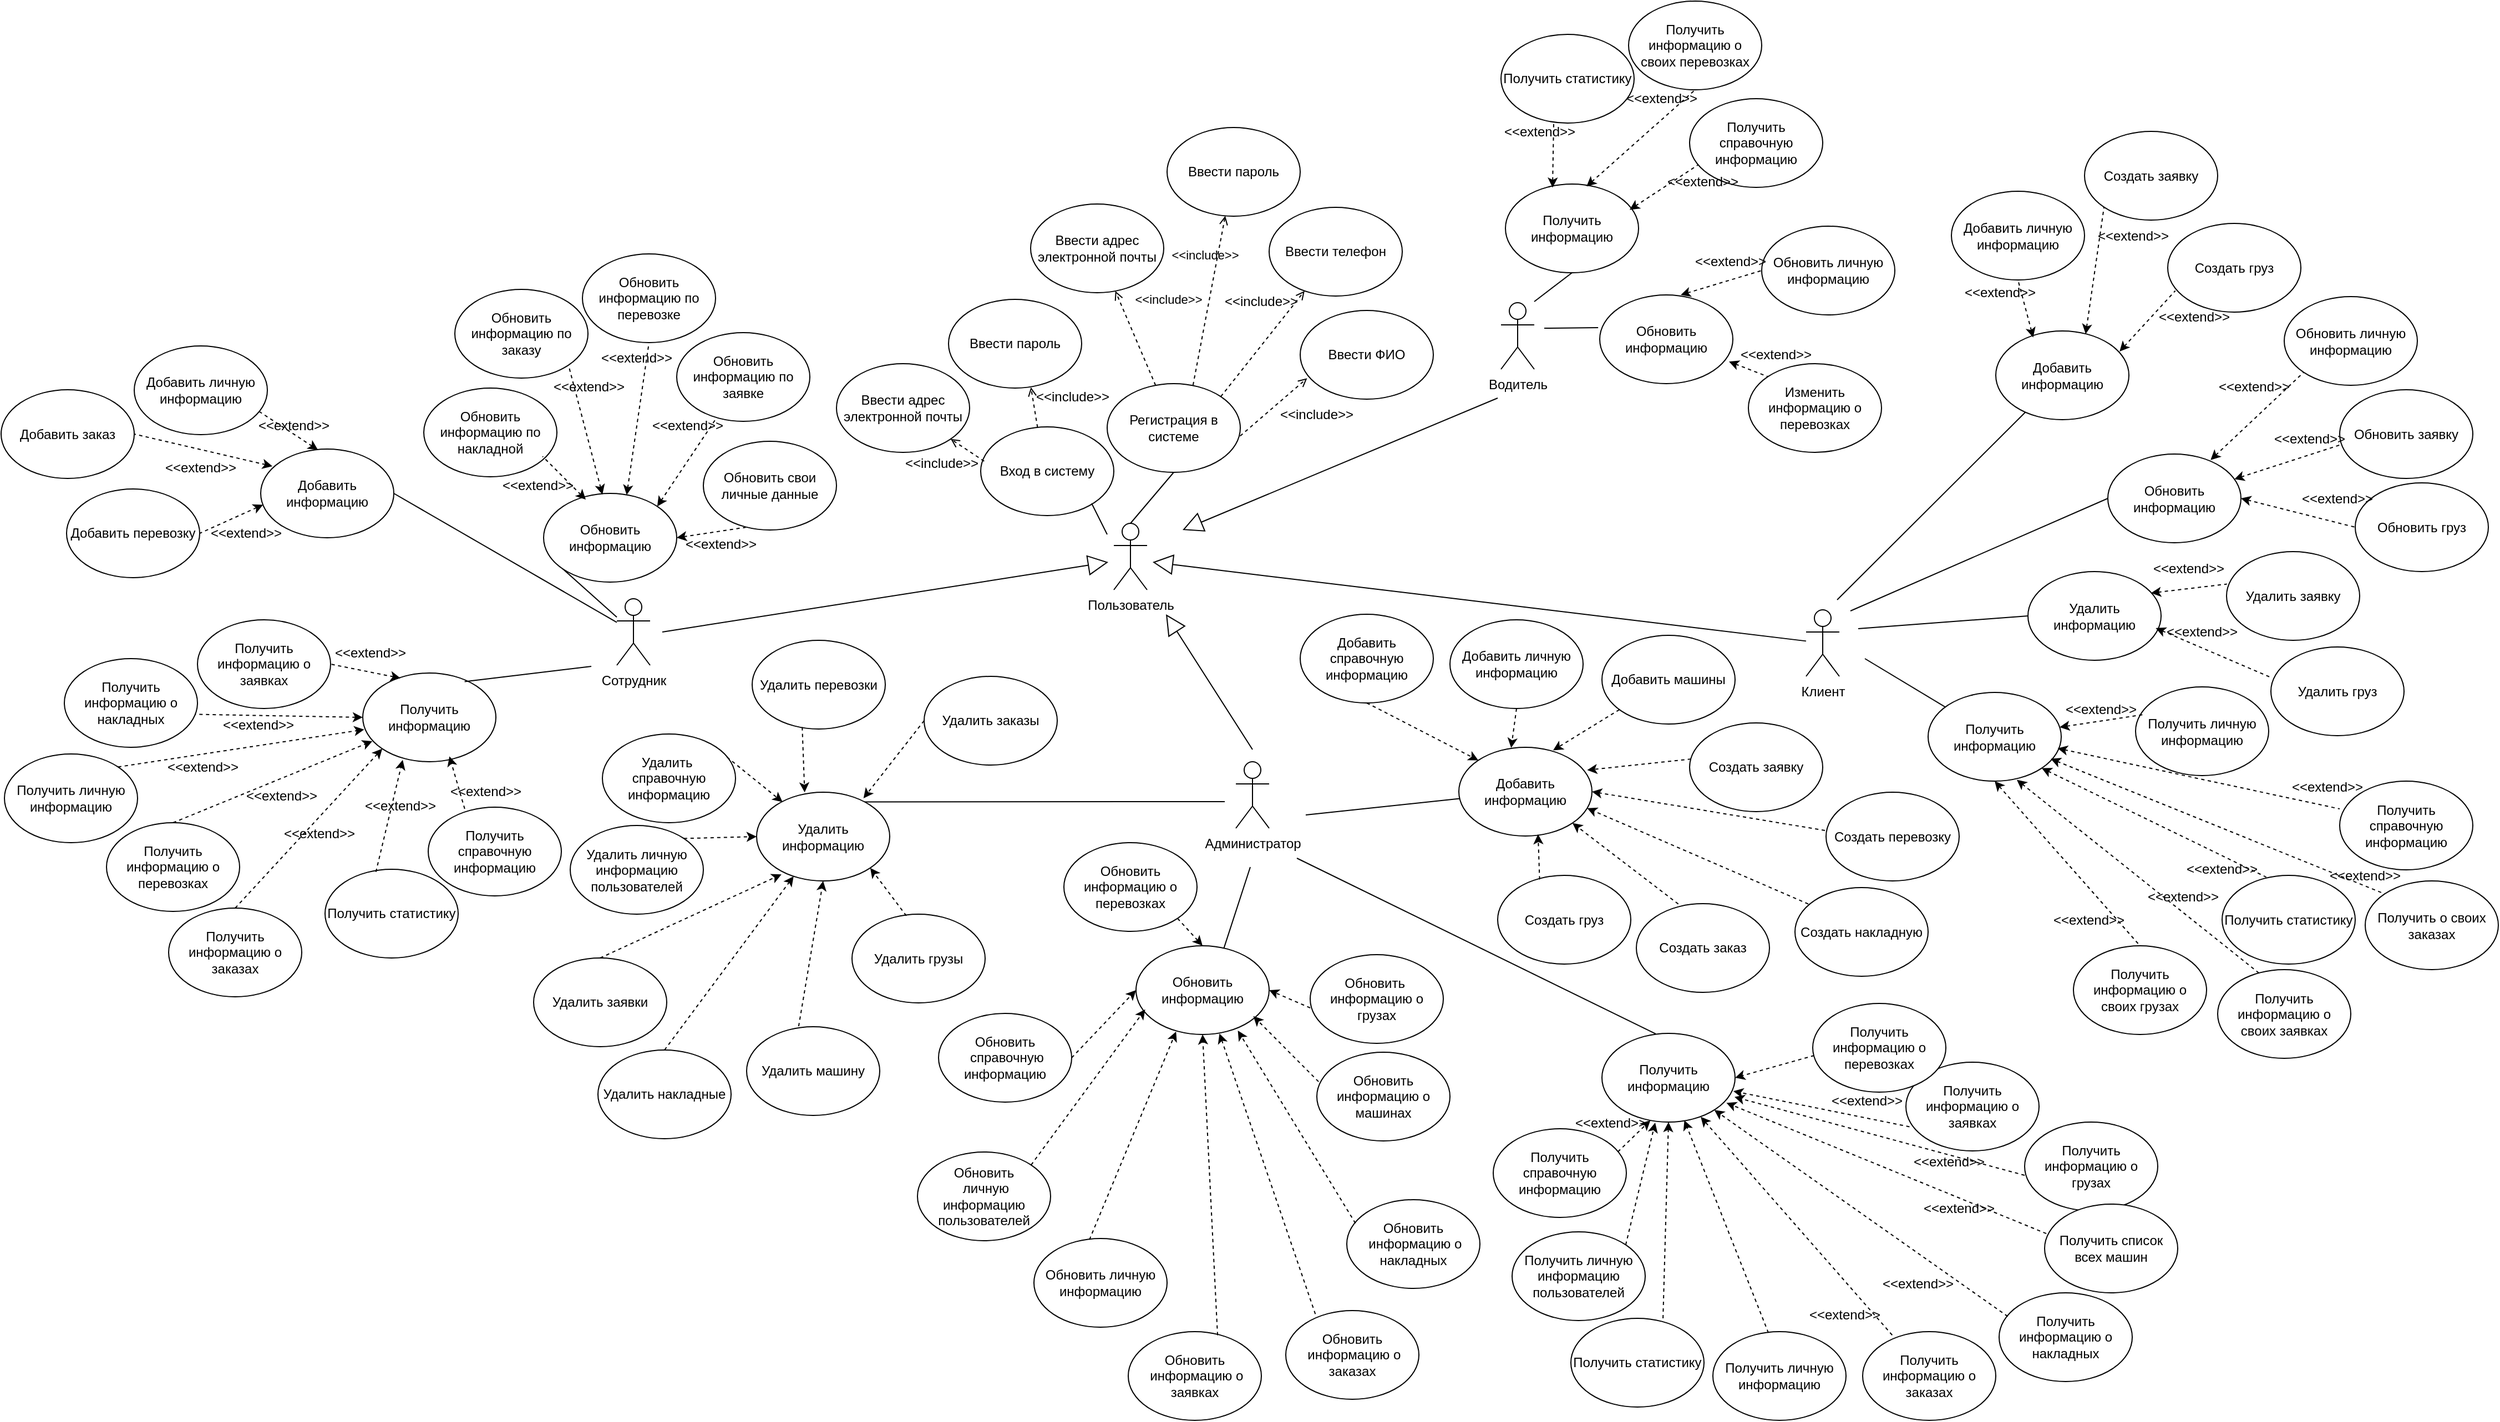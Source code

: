 <mxfile version="27.0.5">
  <diagram name="Страница — 1" id="2VasHox1lgphQIR1O_UY">
    <mxGraphModel dx="1783" dy="1008" grid="0" gridSize="10" guides="1" tooltips="1" connect="1" arrows="1" fold="1" page="1" pageScale="1" pageWidth="3300" pageHeight="4681" math="0" shadow="0">
      <root>
        <mxCell id="0" />
        <mxCell id="1" parent="0" />
        <mxCell id="fnvzzZn7yNRyyIZnE1CO-1" style="rounded=0;orthogonalLoop=1;jettySize=auto;html=1;entryX=0;entryY=1;entryDx=0;entryDy=0;endArrow=none;startFill=0;" parent="1" source="fnvzzZn7yNRyyIZnE1CO-2" target="fnvzzZn7yNRyyIZnE1CO-69" edge="1">
          <mxGeometry relative="1" as="geometry" />
        </mxCell>
        <mxCell id="fnvzzZn7yNRyyIZnE1CO-2" value="Сотрудник" style="shape=umlActor;verticalLabelPosition=bottom;verticalAlign=top;html=1;outlineConnect=0;" parent="1" vertex="1">
          <mxGeometry x="627" y="773" width="30" height="60" as="geometry" />
        </mxCell>
        <mxCell id="fnvzzZn7yNRyyIZnE1CO-3" style="rounded=0;orthogonalLoop=1;jettySize=auto;html=1;endArrow=none;startFill=0;entryX=0;entryY=0.5;entryDx=0;entryDy=0;" parent="1" target="fnvzzZn7yNRyyIZnE1CO-12" edge="1">
          <mxGeometry relative="1" as="geometry">
            <mxPoint x="1875" y="848" as="targetPoint" />
            <mxPoint x="1739" y="784" as="sourcePoint" />
          </mxGeometry>
        </mxCell>
        <mxCell id="fnvzzZn7yNRyyIZnE1CO-4" style="rounded=0;orthogonalLoop=1;jettySize=auto;html=1;endArrow=none;startFill=0;" parent="1" target="fnvzzZn7yNRyyIZnE1CO-15" edge="1">
          <mxGeometry relative="1" as="geometry">
            <mxPoint x="1752" y="827" as="sourcePoint" />
          </mxGeometry>
        </mxCell>
        <mxCell id="fnvzzZn7yNRyyIZnE1CO-5" style="rounded=0;orthogonalLoop=1;jettySize=auto;html=1;endArrow=none;startFill=0;" parent="1" target="fnvzzZn7yNRyyIZnE1CO-14" edge="1">
          <mxGeometry relative="1" as="geometry">
            <mxPoint x="1727" y="774" as="sourcePoint" />
          </mxGeometry>
        </mxCell>
        <mxCell id="fnvzzZn7yNRyyIZnE1CO-6" style="rounded=0;orthogonalLoop=1;jettySize=auto;html=1;endArrow=none;startFill=0;entryX=0;entryY=0.5;entryDx=0;entryDy=0;" parent="1" target="KfLbYunjPPYKV1MRl50z-34" edge="1">
          <mxGeometry relative="1" as="geometry">
            <mxPoint x="1746" y="800" as="sourcePoint" />
            <mxPoint x="1872" y="1009" as="targetPoint" />
          </mxGeometry>
        </mxCell>
        <mxCell id="fnvzzZn7yNRyyIZnE1CO-7" value="Клиент" style="shape=umlActor;verticalLabelPosition=bottom;verticalAlign=top;html=1;outlineConnect=0;allowArrows=1;" parent="1" vertex="1">
          <mxGeometry x="1699" y="783" width="30" height="60" as="geometry" />
        </mxCell>
        <mxCell id="fnvzzZn7yNRyyIZnE1CO-8" style="rounded=0;orthogonalLoop=1;jettySize=auto;html=1;exitX=0.5;exitY=0;exitDx=0;exitDy=0;exitPerimeter=0;entryX=0.5;entryY=1;entryDx=0;entryDy=0;endArrow=none;startFill=0;" parent="1" source="fnvzzZn7yNRyyIZnE1CO-9" target="fnvzzZn7yNRyyIZnE1CO-24" edge="1">
          <mxGeometry relative="1" as="geometry" />
        </mxCell>
        <mxCell id="fnvzzZn7yNRyyIZnE1CO-9" value="Пользователь" style="shape=umlActor;verticalLabelPosition=bottom;verticalAlign=top;html=1;outlineConnect=0;" parent="1" vertex="1">
          <mxGeometry x="1075" y="705" width="30" height="60" as="geometry" />
        </mxCell>
        <mxCell id="fnvzzZn7yNRyyIZnE1CO-10" value="" style="endArrow=block;endSize=16;endFill=0;html=1;rounded=0;" parent="1" edge="1">
          <mxGeometry width="160" relative="1" as="geometry">
            <mxPoint x="668" y="803" as="sourcePoint" />
            <mxPoint x="1070" y="740" as="targetPoint" />
          </mxGeometry>
        </mxCell>
        <mxCell id="fnvzzZn7yNRyyIZnE1CO-11" value="" style="endArrow=block;endSize=16;endFill=0;html=1;rounded=0;" parent="1" source="fnvzzZn7yNRyyIZnE1CO-7" edge="1">
          <mxGeometry width="160" relative="1" as="geometry">
            <mxPoint x="1180" y="840" as="sourcePoint" />
            <mxPoint x="1110" y="740" as="targetPoint" />
          </mxGeometry>
        </mxCell>
        <mxCell id="fnvzzZn7yNRyyIZnE1CO-12" value="Обновить информацию" style="ellipse;whiteSpace=wrap;html=1;" parent="1" vertex="1">
          <mxGeometry x="1971" y="642.5" width="120" height="80" as="geometry" />
        </mxCell>
        <mxCell id="fnvzzZn7yNRyyIZnE1CO-14" value="Добавить информацию" style="ellipse;whiteSpace=wrap;html=1;" parent="1" vertex="1">
          <mxGeometry x="1870" y="531.5" width="120" height="80" as="geometry" />
        </mxCell>
        <mxCell id="fnvzzZn7yNRyyIZnE1CO-15" value="Получить информацию" style="ellipse;whiteSpace=wrap;html=1;" parent="1" vertex="1">
          <mxGeometry x="1809" y="857.5" width="120" height="80" as="geometry" />
        </mxCell>
        <mxCell id="fnvzzZn7yNRyyIZnE1CO-24" value="Регистрация в системе" style="ellipse;whiteSpace=wrap;html=1;" parent="1" vertex="1">
          <mxGeometry x="1069" y="579" width="120" height="80" as="geometry" />
        </mxCell>
        <mxCell id="fnvzzZn7yNRyyIZnE1CO-25" value="Ввести пароль" style="ellipse;whiteSpace=wrap;html=1;" parent="1" vertex="1">
          <mxGeometry x="1123" y="348" width="120" height="80" as="geometry" />
        </mxCell>
        <mxCell id="fnvzzZn7yNRyyIZnE1CO-26" value="Ввести адрес электронной почты" style="ellipse;whiteSpace=wrap;html=1;" parent="1" vertex="1">
          <mxGeometry x="1000" y="417" width="120" height="80" as="geometry" />
        </mxCell>
        <mxCell id="fnvzzZn7yNRyyIZnE1CO-27" value="&amp;lt;&amp;lt;include&amp;gt;&amp;gt;" style="html=1;verticalAlign=bottom;labelBackgroundColor=none;endArrow=open;endFill=0;dashed=1;rounded=0;exitX=0.645;exitY=0.017;exitDx=0;exitDy=0;exitPerimeter=0;" parent="1" source="fnvzzZn7yNRyyIZnE1CO-24" target="fnvzzZn7yNRyyIZnE1CO-25" edge="1">
          <mxGeometry x="0.398" y="10" width="160" relative="1" as="geometry">
            <mxPoint x="880" y="545" as="sourcePoint" />
            <mxPoint x="1040" y="545" as="targetPoint" />
            <mxPoint as="offset" />
          </mxGeometry>
        </mxCell>
        <mxCell id="fnvzzZn7yNRyyIZnE1CO-28" value="&amp;lt;&amp;lt;include&amp;gt;&amp;gt;" style="html=1;verticalAlign=bottom;labelBackgroundColor=none;endArrow=open;endFill=0;dashed=1;rounded=0;" parent="1" source="fnvzzZn7yNRyyIZnE1CO-24" target="fnvzzZn7yNRyyIZnE1CO-26" edge="1">
          <mxGeometry x="0.284" y="-38" width="160" relative="1" as="geometry">
            <mxPoint x="971" y="375" as="sourcePoint" />
            <mxPoint x="1060" y="425" as="targetPoint" />
            <mxPoint y="1" as="offset" />
          </mxGeometry>
        </mxCell>
        <mxCell id="fnvzzZn7yNRyyIZnE1CO-41" value="Добавить информацию" style="ellipse;whiteSpace=wrap;html=1;" parent="1" vertex="1">
          <mxGeometry x="306" y="638" width="120" height="80" as="geometry" />
        </mxCell>
        <mxCell id="fnvzzZn7yNRyyIZnE1CO-42" value="Получить информацию" style="ellipse;whiteSpace=wrap;html=1;" parent="1" vertex="1">
          <mxGeometry x="398" y="840" width="120" height="80" as="geometry" />
        </mxCell>
        <mxCell id="fnvzzZn7yNRyyIZnE1CO-49" style="rounded=0;orthogonalLoop=1;jettySize=auto;html=1;entryX=0.765;entryY=0.097;entryDx=0;entryDy=0;entryPerimeter=0;endArrow=none;startFill=0;" parent="1" target="fnvzzZn7yNRyyIZnE1CO-42" edge="1">
          <mxGeometry relative="1" as="geometry">
            <mxPoint x="604" y="834" as="sourcePoint" />
          </mxGeometry>
        </mxCell>
        <mxCell id="fnvzzZn7yNRyyIZnE1CO-68" style="rounded=0;orthogonalLoop=1;jettySize=auto;html=1;endArrow=none;startFill=0;entryX=1;entryY=0.5;entryDx=0;entryDy=0;" parent="1" source="fnvzzZn7yNRyyIZnE1CO-2" target="fnvzzZn7yNRyyIZnE1CO-41" edge="1">
          <mxGeometry relative="1" as="geometry">
            <mxPoint x="531" y="776" as="targetPoint" />
          </mxGeometry>
        </mxCell>
        <mxCell id="fnvzzZn7yNRyyIZnE1CO-69" value="Обновить информацию" style="ellipse;whiteSpace=wrap;html=1;" parent="1" vertex="1">
          <mxGeometry x="561" y="678" width="120" height="80" as="geometry" />
        </mxCell>
        <mxCell id="Y0_mQn6ZPeqY75y_IQ0Q-1" value="Ввести телефон" style="ellipse;whiteSpace=wrap;html=1;" parent="1" vertex="1">
          <mxGeometry x="1215" y="420" width="120" height="80" as="geometry" />
        </mxCell>
        <mxCell id="Y0_mQn6ZPeqY75y_IQ0Q-2" value="Ввести ФИО" style="ellipse;whiteSpace=wrap;html=1;" parent="1" vertex="1">
          <mxGeometry x="1243" y="513" width="120" height="80" as="geometry" />
        </mxCell>
        <mxCell id="Y0_mQn6ZPeqY75y_IQ0Q-3" value="" style="html=1;verticalAlign=bottom;labelBackgroundColor=none;endArrow=open;endFill=0;dashed=1;rounded=0;exitX=1;exitY=0;exitDx=0;exitDy=0;" parent="1" source="fnvzzZn7yNRyyIZnE1CO-24" target="Y0_mQn6ZPeqY75y_IQ0Q-1" edge="1">
          <mxGeometry x="0.352" y="18" width="160" relative="1" as="geometry">
            <mxPoint x="1137" y="561" as="sourcePoint" />
            <mxPoint x="1184" y="496" as="targetPoint" />
            <mxPoint x="1" as="offset" />
          </mxGeometry>
        </mxCell>
        <mxCell id="Y0_mQn6ZPeqY75y_IQ0Q-6" value="&amp;lt;&amp;lt;include&amp;gt;&amp;gt;" style="text;html=1;align=center;verticalAlign=middle;whiteSpace=wrap;rounded=0;" parent="1" vertex="1">
          <mxGeometry x="1233" y="599" width="50" height="16" as="geometry" />
        </mxCell>
        <mxCell id="Y0_mQn6ZPeqY75y_IQ0Q-7" value="" style="html=1;verticalAlign=bottom;labelBackgroundColor=none;endArrow=open;endFill=0;dashed=1;rounded=0;exitX=0.999;exitY=0.59;exitDx=0;exitDy=0;entryX=0.052;entryY=0.764;entryDx=0;entryDy=0;exitPerimeter=0;entryPerimeter=0;" parent="1" source="fnvzzZn7yNRyyIZnE1CO-24" target="Y0_mQn6ZPeqY75y_IQ0Q-2" edge="1">
          <mxGeometry x="0.352" y="18" width="160" relative="1" as="geometry">
            <mxPoint x="1170" y="599" as="sourcePoint" />
            <mxPoint x="1271" y="560" as="targetPoint" />
            <mxPoint x="1" as="offset" />
          </mxGeometry>
        </mxCell>
        <mxCell id="Y0_mQn6ZPeqY75y_IQ0Q-8" value="&amp;lt;&amp;lt;include&amp;gt;&amp;gt;" style="text;html=1;align=center;verticalAlign=middle;whiteSpace=wrap;rounded=0;" parent="1" vertex="1">
          <mxGeometry x="1183" y="497" width="50" height="16" as="geometry" />
        </mxCell>
        <mxCell id="Y0_mQn6ZPeqY75y_IQ0Q-9" value="Вход в систему" style="ellipse;whiteSpace=wrap;html=1;" parent="1" vertex="1">
          <mxGeometry x="955" y="618" width="120" height="80" as="geometry" />
        </mxCell>
        <mxCell id="Y0_mQn6ZPeqY75y_IQ0Q-11" value="Ввести адрес электронной почты" style="ellipse;whiteSpace=wrap;html=1;" parent="1" vertex="1">
          <mxGeometry x="825" y="561" width="120" height="80" as="geometry" />
        </mxCell>
        <mxCell id="Y0_mQn6ZPeqY75y_IQ0Q-12" value="Ввести пароль" style="ellipse;whiteSpace=wrap;html=1;" parent="1" vertex="1">
          <mxGeometry x="926" y="503" width="120" height="80" as="geometry" />
        </mxCell>
        <mxCell id="Y0_mQn6ZPeqY75y_IQ0Q-15" value="" style="html=1;verticalAlign=bottom;labelBackgroundColor=none;endArrow=open;endFill=0;dashed=1;rounded=0;exitX=0.427;exitY=0.007;exitDx=0;exitDy=0;entryX=0.619;entryY=0.991;entryDx=0;entryDy=0;exitPerimeter=0;entryPerimeter=0;" parent="1" target="Y0_mQn6ZPeqY75y_IQ0Q-12" edge="1" source="Y0_mQn6ZPeqY75y_IQ0Q-9">
          <mxGeometry x="0.352" y="18" width="160" relative="1" as="geometry">
            <mxPoint x="1134" y="891" as="sourcePoint" />
            <mxPoint x="1005" y="594" as="targetPoint" />
            <mxPoint x="1" as="offset" />
          </mxGeometry>
        </mxCell>
        <mxCell id="Y0_mQn6ZPeqY75y_IQ0Q-16" value="" style="html=1;verticalAlign=bottom;labelBackgroundColor=none;endArrow=open;endFill=0;dashed=1;rounded=0;exitX=0.026;exitY=0.387;exitDx=0;exitDy=0;exitPerimeter=0;" parent="1" target="Y0_mQn6ZPeqY75y_IQ0Q-11" edge="1" source="Y0_mQn6ZPeqY75y_IQ0Q-9">
          <mxGeometry x="0.352" y="18" width="160" relative="1" as="geometry">
            <mxPoint x="1045" y="891" as="sourcePoint" />
            <mxPoint x="1092" y="930" as="targetPoint" />
            <mxPoint x="1" as="offset" />
          </mxGeometry>
        </mxCell>
        <mxCell id="Y0_mQn6ZPeqY75y_IQ0Q-17" value="&amp;lt;&amp;lt;include&amp;gt;&amp;gt;" style="text;html=1;align=center;verticalAlign=middle;whiteSpace=wrap;rounded=0;" parent="1" vertex="1">
          <mxGeometry x="895" y="643" width="50" height="16" as="geometry" />
        </mxCell>
        <mxCell id="KfLbYunjPPYKV1MRl50z-4" value="Водитель" style="shape=umlActor;verticalLabelPosition=bottom;verticalAlign=top;html=1;outlineConnect=0;allowArrows=1;" vertex="1" parent="1">
          <mxGeometry x="1424" y="506" width="30" height="60" as="geometry" />
        </mxCell>
        <mxCell id="KfLbYunjPPYKV1MRl50z-5" value="" style="endArrow=block;endSize=16;endFill=0;html=1;rounded=0;" edge="1" parent="1">
          <mxGeometry width="160" relative="1" as="geometry">
            <mxPoint x="1421" y="592" as="sourcePoint" />
            <mxPoint x="1137" y="711" as="targetPoint" />
          </mxGeometry>
        </mxCell>
        <mxCell id="KfLbYunjPPYKV1MRl50z-8" value="Администратор" style="shape=umlActor;verticalLabelPosition=bottom;verticalAlign=top;html=1;outlineConnect=0;" vertex="1" parent="1">
          <mxGeometry x="1185" y="920" width="30" height="60" as="geometry" />
        </mxCell>
        <mxCell id="KfLbYunjPPYKV1MRl50z-12" value="" style="endArrow=none;html=1;rounded=0;startFill=0;" edge="1" parent="1">
          <mxGeometry width="50" height="50" relative="1" as="geometry">
            <mxPoint x="1055" y="687" as="sourcePoint" />
            <mxPoint x="1069" y="715" as="targetPoint" />
          </mxGeometry>
        </mxCell>
        <mxCell id="KfLbYunjPPYKV1MRl50z-20" value="Добавить информацию" style="ellipse;whiteSpace=wrap;html=1;" vertex="1" parent="1">
          <mxGeometry x="1386" y="907" width="120" height="80" as="geometry" />
        </mxCell>
        <mxCell id="KfLbYunjPPYKV1MRl50z-22" value="Получить информацию" style="ellipse;whiteSpace=wrap;html=1;" vertex="1" parent="1">
          <mxGeometry x="1515" y="1165" width="120" height="80" as="geometry" />
        </mxCell>
        <mxCell id="KfLbYunjPPYKV1MRl50z-23" value="Получить информацию" style="ellipse;whiteSpace=wrap;html=1;" vertex="1" parent="1">
          <mxGeometry x="1428" y="399" width="120" height="80" as="geometry" />
        </mxCell>
        <mxCell id="KfLbYunjPPYKV1MRl50z-24" value="Обновить информацию" style="ellipse;whiteSpace=wrap;html=1;" vertex="1" parent="1">
          <mxGeometry x="1513" y="499" width="120" height="80" as="geometry" />
        </mxCell>
        <mxCell id="KfLbYunjPPYKV1MRl50z-28" value="&amp;lt;&amp;lt;include&amp;gt;&amp;gt;" style="text;html=1;align=center;verticalAlign=middle;whiteSpace=wrap;rounded=0;" vertex="1" parent="1">
          <mxGeometry x="1013" y="583" width="50" height="16" as="geometry" />
        </mxCell>
        <mxCell id="KfLbYunjPPYKV1MRl50z-29" value="" style="endArrow=none;html=1;rounded=0;exitX=1;exitY=0;exitDx=0;exitDy=0;startFill=0;" edge="1" parent="1">
          <mxGeometry width="50" height="50" relative="1" as="geometry">
            <mxPoint x="848.426" y="956.216" as="sourcePoint" />
            <mxPoint x="1175" y="956" as="targetPoint" />
          </mxGeometry>
        </mxCell>
        <mxCell id="KfLbYunjPPYKV1MRl50z-30" value="" style="endArrow=none;html=1;rounded=0;startFill=0;" edge="1" parent="1" source="KfLbYunjPPYKV1MRl50z-20">
          <mxGeometry width="50" height="50" relative="1" as="geometry">
            <mxPoint x="1385" y="1001" as="sourcePoint" />
            <mxPoint x="1248" y="968" as="targetPoint" />
          </mxGeometry>
        </mxCell>
        <mxCell id="KfLbYunjPPYKV1MRl50z-31" value="" style="endArrow=none;html=1;rounded=0;startFill=0;exitX=0.653;exitY=0.06;exitDx=0;exitDy=0;exitPerimeter=0;" edge="1" parent="1" source="KfLbYunjPPYKV1MRl50z-189">
          <mxGeometry width="50" height="50" relative="1" as="geometry">
            <mxPoint x="1150" y="1082" as="sourcePoint" />
            <mxPoint x="1198" y="1015" as="targetPoint" />
          </mxGeometry>
        </mxCell>
        <mxCell id="KfLbYunjPPYKV1MRl50z-32" value="Обновить свои личные данные" style="ellipse;whiteSpace=wrap;html=1;" vertex="1" parent="1">
          <mxGeometry x="705" y="631" width="120" height="80" as="geometry" />
        </mxCell>
        <mxCell id="KfLbYunjPPYKV1MRl50z-33" value="" style="endArrow=none;html=1;rounded=0;entryX=0.318;entryY=0.97;entryDx=0;entryDy=0;entryPerimeter=0;exitX=1;exitY=0.5;exitDx=0;exitDy=0;dashed=1;startArrow=classic;startFill=1;" edge="1" parent="1" source="fnvzzZn7yNRyyIZnE1CO-69" target="KfLbYunjPPYKV1MRl50z-32">
          <mxGeometry width="50" height="50" relative="1" as="geometry">
            <mxPoint x="622" y="685" as="sourcePoint" />
            <mxPoint x="672" y="635" as="targetPoint" />
          </mxGeometry>
        </mxCell>
        <mxCell id="KfLbYunjPPYKV1MRl50z-34" value="Удалить информацию" style="ellipse;whiteSpace=wrap;html=1;" vertex="1" parent="1">
          <mxGeometry x="1899" y="748.5" width="120" height="80" as="geometry" />
        </mxCell>
        <mxCell id="KfLbYunjPPYKV1MRl50z-35" value="Обновить личную информацию" style="ellipse;whiteSpace=wrap;html=1;" vertex="1" parent="1">
          <mxGeometry x="2130" y="500.5" width="120" height="80" as="geometry" />
        </mxCell>
        <mxCell id="KfLbYunjPPYKV1MRl50z-37" value="" style="endArrow=block;endSize=16;endFill=0;html=1;rounded=0;" edge="1" parent="1">
          <mxGeometry width="160" relative="1" as="geometry">
            <mxPoint x="1200" y="909" as="sourcePoint" />
            <mxPoint x="1122" y="787" as="targetPoint" />
          </mxGeometry>
        </mxCell>
        <mxCell id="KfLbYunjPPYKV1MRl50z-38" value="" style="endArrow=none;html=1;rounded=0;entryX=0.5;entryY=1;entryDx=0;entryDy=0;exitX=0.281;exitY=0.073;exitDx=0;exitDy=0;exitPerimeter=0;dashed=1;startArrow=classic;startFill=1;" edge="1" parent="1" source="fnvzzZn7yNRyyIZnE1CO-14" target="KfLbYunjPPYKV1MRl50z-39">
          <mxGeometry width="50" height="50" relative="1" as="geometry">
            <mxPoint x="1920" y="557" as="sourcePoint" />
            <mxPoint x="1891" y="537.5" as="targetPoint" />
          </mxGeometry>
        </mxCell>
        <mxCell id="KfLbYunjPPYKV1MRl50z-39" value="Добавить личную информацию" style="ellipse;whiteSpace=wrap;html=1;" vertex="1" parent="1">
          <mxGeometry x="1830" y="405.5" width="120" height="80" as="geometry" />
        </mxCell>
        <mxCell id="KfLbYunjPPYKV1MRl50z-40" value="Создать заявку" style="ellipse;whiteSpace=wrap;html=1;" vertex="1" parent="1">
          <mxGeometry x="1950" y="351.5" width="120" height="80" as="geometry" />
        </mxCell>
        <mxCell id="KfLbYunjPPYKV1MRl50z-41" value="Создать груз" style="ellipse;whiteSpace=wrap;html=1;" vertex="1" parent="1">
          <mxGeometry x="2025" y="434.5" width="120" height="80" as="geometry" />
        </mxCell>
        <mxCell id="KfLbYunjPPYKV1MRl50z-42" value="" style="endArrow=none;html=1;rounded=0;entryX=0.057;entryY=0.759;entryDx=0;entryDy=0;entryPerimeter=0;exitX=0.93;exitY=0.231;exitDx=0;exitDy=0;exitPerimeter=0;dashed=1;startArrow=classic;startFill=1;" edge="1" parent="1" source="fnvzzZn7yNRyyIZnE1CO-14" target="KfLbYunjPPYKV1MRl50z-41">
          <mxGeometry width="50" height="50" relative="1" as="geometry">
            <mxPoint x="1979" y="536.5" as="sourcePoint" />
            <mxPoint x="2029" y="486.5" as="targetPoint" />
          </mxGeometry>
        </mxCell>
        <mxCell id="KfLbYunjPPYKV1MRl50z-43" value="" style="endArrow=none;html=1;rounded=0;exitX=0.675;exitY=0.034;exitDx=0;exitDy=0;exitPerimeter=0;entryX=0;entryY=1;entryDx=0;entryDy=0;dashed=1;startArrow=classic;startFill=1;" edge="1" parent="1" source="fnvzzZn7yNRyyIZnE1CO-14" target="KfLbYunjPPYKV1MRl50z-40">
          <mxGeometry width="50" height="50" relative="1" as="geometry">
            <mxPoint x="1938" y="527.5" as="sourcePoint" />
            <mxPoint x="2073" y="472.5" as="targetPoint" />
          </mxGeometry>
        </mxCell>
        <mxCell id="KfLbYunjPPYKV1MRl50z-44" value="Удалить заявку" style="ellipse;whiteSpace=wrap;html=1;" vertex="1" parent="1">
          <mxGeometry x="2078" y="730.5" width="120" height="80" as="geometry" />
        </mxCell>
        <mxCell id="KfLbYunjPPYKV1MRl50z-45" value="Обновить груз" style="ellipse;whiteSpace=wrap;html=1;" vertex="1" parent="1">
          <mxGeometry x="2194" y="668.5" width="120" height="80" as="geometry" />
        </mxCell>
        <mxCell id="KfLbYunjPPYKV1MRl50z-46" value="Обновить заявку" style="ellipse;whiteSpace=wrap;html=1;" vertex="1" parent="1">
          <mxGeometry x="2180" y="584.5" width="120" height="80" as="geometry" />
        </mxCell>
        <mxCell id="KfLbYunjPPYKV1MRl50z-48" value="" style="endArrow=none;html=1;rounded=0;entryX=0;entryY=1;entryDx=0;entryDy=0;exitX=0.772;exitY=0.067;exitDx=0;exitDy=0;exitPerimeter=0;dashed=1;startArrow=classic;startFill=1;" edge="1" parent="1" source="fnvzzZn7yNRyyIZnE1CO-12" target="KfLbYunjPPYKV1MRl50z-35">
          <mxGeometry width="50" height="50" relative="1" as="geometry">
            <mxPoint x="2074" y="647.5" as="sourcePoint" />
            <mxPoint x="2124" y="597.5" as="targetPoint" />
          </mxGeometry>
        </mxCell>
        <mxCell id="KfLbYunjPPYKV1MRl50z-49" value="" style="endArrow=none;html=1;rounded=0;entryX=0.018;entryY=0.615;entryDx=0;entryDy=0;entryPerimeter=0;dashed=1;startArrow=classic;startFill=1;" edge="1" parent="1" source="fnvzzZn7yNRyyIZnE1CO-12" target="KfLbYunjPPYKV1MRl50z-46">
          <mxGeometry width="50" height="50" relative="1" as="geometry">
            <mxPoint x="2072" y="725.5" as="sourcePoint" />
            <mxPoint x="2122" y="675.5" as="targetPoint" />
          </mxGeometry>
        </mxCell>
        <mxCell id="KfLbYunjPPYKV1MRl50z-50" value="" style="endArrow=none;html=1;rounded=0;entryX=0;entryY=0.5;entryDx=0;entryDy=0;exitX=1;exitY=0.5;exitDx=0;exitDy=0;dashed=1;startArrow=classic;startFill=1;" edge="1" parent="1" source="fnvzzZn7yNRyyIZnE1CO-12" target="KfLbYunjPPYKV1MRl50z-45">
          <mxGeometry width="50" height="50" relative="1" as="geometry">
            <mxPoint x="2104" y="739.5" as="sourcePoint" />
            <mxPoint x="2154" y="689.5" as="targetPoint" />
          </mxGeometry>
        </mxCell>
        <mxCell id="KfLbYunjPPYKV1MRl50z-52" value="Удалить груз" style="ellipse;whiteSpace=wrap;html=1;" vertex="1" parent="1">
          <mxGeometry x="2118" y="816.5" width="120" height="80" as="geometry" />
        </mxCell>
        <mxCell id="KfLbYunjPPYKV1MRl50z-53" value="" style="endArrow=none;html=1;rounded=0;entryX=0.003;entryY=0.366;entryDx=0;entryDy=0;entryPerimeter=0;exitX=0.925;exitY=0.242;exitDx=0;exitDy=0;exitPerimeter=0;dashed=1;startArrow=classic;startFill=1;" edge="1" parent="1" source="KfLbYunjPPYKV1MRl50z-34" target="KfLbYunjPPYKV1MRl50z-44">
          <mxGeometry width="50" height="50" relative="1" as="geometry">
            <mxPoint x="1998" y="788.5" as="sourcePoint" />
            <mxPoint x="2048" y="738.5" as="targetPoint" />
          </mxGeometry>
        </mxCell>
        <mxCell id="KfLbYunjPPYKV1MRl50z-54" value="" style="endArrow=none;html=1;rounded=0;entryX=0.011;entryY=0.351;entryDx=0;entryDy=0;entryPerimeter=0;exitX=0.96;exitY=0.637;exitDx=0;exitDy=0;exitPerimeter=0;dashed=1;startArrow=classic;startFill=1;" edge="1" parent="1" source="KfLbYunjPPYKV1MRl50z-34" target="KfLbYunjPPYKV1MRl50z-52">
          <mxGeometry width="50" height="50" relative="1" as="geometry">
            <mxPoint x="2037" y="848.5" as="sourcePoint" />
            <mxPoint x="2087" y="798.5" as="targetPoint" />
          </mxGeometry>
        </mxCell>
        <mxCell id="KfLbYunjPPYKV1MRl50z-56" value="Получить справочную информацию" style="ellipse;whiteSpace=wrap;html=1;" vertex="1" parent="1">
          <mxGeometry x="2180" y="937.5" width="120" height="80" as="geometry" />
        </mxCell>
        <mxCell id="KfLbYunjPPYKV1MRl50z-57" value="Получить статистику" style="ellipse;whiteSpace=wrap;html=1;" vertex="1" parent="1">
          <mxGeometry x="2074" y="1022.5" width="120" height="80" as="geometry" />
        </mxCell>
        <mxCell id="KfLbYunjPPYKV1MRl50z-58" value="Получить информацию о своих грузах" style="ellipse;whiteSpace=wrap;html=1;" vertex="1" parent="1">
          <mxGeometry x="1940" y="1086" width="120" height="80" as="geometry" />
        </mxCell>
        <mxCell id="KfLbYunjPPYKV1MRl50z-59" value="Получить о своих заказах" style="ellipse;whiteSpace=wrap;html=1;" vertex="1" parent="1">
          <mxGeometry x="2203" y="1027.5" width="120" height="80" as="geometry" />
        </mxCell>
        <mxCell id="KfLbYunjPPYKV1MRl50z-60" value="Получить информацию о своих заявках" style="ellipse;whiteSpace=wrap;html=1;" vertex="1" parent="1">
          <mxGeometry x="2070" y="1107.5" width="120" height="80" as="geometry" />
        </mxCell>
        <mxCell id="KfLbYunjPPYKV1MRl50z-61" value="Получить личную информацию" style="ellipse;whiteSpace=wrap;html=1;" vertex="1" parent="1">
          <mxGeometry x="1996" y="852.5" width="120" height="80" as="geometry" />
        </mxCell>
        <mxCell id="KfLbYunjPPYKV1MRl50z-62" value="" style="endArrow=none;html=1;rounded=0;entryX=0.075;entryY=0.309;entryDx=0;entryDy=0;entryPerimeter=0;dashed=1;startArrow=classic;startFill=1;" edge="1" parent="1" source="fnvzzZn7yNRyyIZnE1CO-15" target="KfLbYunjPPYKV1MRl50z-61">
          <mxGeometry width="50" height="50" relative="1" as="geometry">
            <mxPoint x="1940" y="875.5" as="sourcePoint" />
            <mxPoint x="1990" y="825.5" as="targetPoint" />
          </mxGeometry>
        </mxCell>
        <mxCell id="KfLbYunjPPYKV1MRl50z-63" value="" style="endArrow=none;html=1;rounded=0;exitX=0.973;exitY=0.63;exitDx=0;exitDy=0;exitPerimeter=0;entryX=0;entryY=0.313;entryDx=0;entryDy=0;entryPerimeter=0;dashed=1;startArrow=classic;startFill=1;" edge="1" parent="1" source="fnvzzZn7yNRyyIZnE1CO-15" target="KfLbYunjPPYKV1MRl50z-56">
          <mxGeometry width="50" height="50" relative="1" as="geometry">
            <mxPoint x="2011" y="870.5" as="sourcePoint" />
            <mxPoint x="2061" y="820.5" as="targetPoint" />
          </mxGeometry>
        </mxCell>
        <mxCell id="KfLbYunjPPYKV1MRl50z-64" value="" style="endArrow=none;html=1;rounded=0;entryX=0;entryY=0;entryDx=0;entryDy=0;exitX=0.921;exitY=0.748;exitDx=0;exitDy=0;exitPerimeter=0;dashed=1;startArrow=classic;startFill=1;" edge="1" parent="1" source="fnvzzZn7yNRyyIZnE1CO-15" target="KfLbYunjPPYKV1MRl50z-59">
          <mxGeometry width="50" height="50" relative="1" as="geometry">
            <mxPoint x="1899" y="933.5" as="sourcePoint" />
            <mxPoint x="1949" y="883.5" as="targetPoint" />
          </mxGeometry>
        </mxCell>
        <mxCell id="KfLbYunjPPYKV1MRl50z-65" value="" style="endArrow=none;html=1;rounded=0;exitX=1;exitY=1;exitDx=0;exitDy=0;entryX=0.332;entryY=0.02;entryDx=0;entryDy=0;entryPerimeter=0;dashed=1;startArrow=classic;startFill=1;" edge="1" parent="1" source="fnvzzZn7yNRyyIZnE1CO-15" target="KfLbYunjPPYKV1MRl50z-57">
          <mxGeometry width="50" height="50" relative="1" as="geometry">
            <mxPoint x="2011" y="1081.5" as="sourcePoint" />
            <mxPoint x="2037" y="1017.5" as="targetPoint" />
          </mxGeometry>
        </mxCell>
        <mxCell id="KfLbYunjPPYKV1MRl50z-66" value="" style="endArrow=none;html=1;rounded=0;exitX=0.666;exitY=0.985;exitDx=0;exitDy=0;exitPerimeter=0;entryX=0.319;entryY=0.049;entryDx=0;entryDy=0;entryPerimeter=0;dashed=1;startArrow=classic;startFill=1;" edge="1" parent="1" source="fnvzzZn7yNRyyIZnE1CO-15" target="KfLbYunjPPYKV1MRl50z-60">
          <mxGeometry width="50" height="50" relative="1" as="geometry">
            <mxPoint x="2011" y="1081.5" as="sourcePoint" />
            <mxPoint x="2061" y="1031.5" as="targetPoint" />
          </mxGeometry>
        </mxCell>
        <mxCell id="KfLbYunjPPYKV1MRl50z-67" value="" style="endArrow=none;html=1;rounded=0;exitX=0.5;exitY=1;exitDx=0;exitDy=0;entryX=0.5;entryY=0;entryDx=0;entryDy=0;dashed=1;startArrow=classic;startFill=1;" edge="1" parent="1" source="fnvzzZn7yNRyyIZnE1CO-15" target="KfLbYunjPPYKV1MRl50z-58">
          <mxGeometry width="50" height="50" relative="1" as="geometry">
            <mxPoint x="1844" y="1011.5" as="sourcePoint" />
            <mxPoint x="1894" y="961.5" as="targetPoint" />
          </mxGeometry>
        </mxCell>
        <mxCell id="KfLbYunjPPYKV1MRl50z-68" value="Получить статистику" style="ellipse;whiteSpace=wrap;html=1;" vertex="1" parent="1">
          <mxGeometry x="1424" y="264" width="120" height="80" as="geometry" />
        </mxCell>
        <mxCell id="KfLbYunjPPYKV1MRl50z-69" value="Получить справочную информацию" style="ellipse;whiteSpace=wrap;html=1;" vertex="1" parent="1">
          <mxGeometry x="1594" y="322" width="120" height="80" as="geometry" />
        </mxCell>
        <mxCell id="KfLbYunjPPYKV1MRl50z-70" value="Получить информацию о своих перевозках" style="ellipse;whiteSpace=wrap;html=1;" vertex="1" parent="1">
          <mxGeometry x="1539" y="234" width="120" height="80" as="geometry" />
        </mxCell>
        <mxCell id="KfLbYunjPPYKV1MRl50z-71" value="Обновить личную информацию" style="ellipse;whiteSpace=wrap;html=1;" vertex="1" parent="1">
          <mxGeometry x="1659" y="437" width="120" height="80" as="geometry" />
        </mxCell>
        <mxCell id="KfLbYunjPPYKV1MRl50z-72" value="Изменить информацию о перевозках" style="ellipse;whiteSpace=wrap;html=1;" vertex="1" parent="1">
          <mxGeometry x="1647" y="561" width="120" height="80" as="geometry" />
        </mxCell>
        <mxCell id="KfLbYunjPPYKV1MRl50z-73" value="" style="endArrow=none;html=1;rounded=0;entryX=0.5;entryY=1;entryDx=0;entryDy=0;exitX=0.609;exitY=0.027;exitDx=0;exitDy=0;exitPerimeter=0;dashed=1;startArrow=classic;startFill=1;" edge="1" parent="1" source="KfLbYunjPPYKV1MRl50z-23" target="KfLbYunjPPYKV1MRl50z-70">
          <mxGeometry width="50" height="50" relative="1" as="geometry">
            <mxPoint x="1530" y="385" as="sourcePoint" />
            <mxPoint x="1592" y="253" as="targetPoint" />
          </mxGeometry>
        </mxCell>
        <mxCell id="KfLbYunjPPYKV1MRl50z-74" value="" style="endArrow=none;html=1;rounded=0;exitX=0.354;exitY=0.04;exitDx=0;exitDy=0;exitPerimeter=0;entryX=0.396;entryY=0.978;entryDx=0;entryDy=0;entryPerimeter=0;dashed=1;startArrow=classic;startFill=1;" edge="1" parent="1" source="KfLbYunjPPYKV1MRl50z-23" target="KfLbYunjPPYKV1MRl50z-68">
          <mxGeometry width="50" height="50" relative="1" as="geometry">
            <mxPoint x="1416" y="404" as="sourcePoint" />
            <mxPoint x="1466" y="354" as="targetPoint" />
          </mxGeometry>
        </mxCell>
        <mxCell id="KfLbYunjPPYKV1MRl50z-75" value="" style="endArrow=none;html=1;rounded=0;entryX=0.061;entryY=0.749;entryDx=0;entryDy=0;entryPerimeter=0;exitX=0.933;exitY=0.29;exitDx=0;exitDy=0;exitPerimeter=0;dashed=1;startArrow=classic;startFill=1;" edge="1" parent="1" source="KfLbYunjPPYKV1MRl50z-23" target="KfLbYunjPPYKV1MRl50z-69">
          <mxGeometry width="50" height="50" relative="1" as="geometry">
            <mxPoint x="1542" y="427" as="sourcePoint" />
            <mxPoint x="1592" y="377" as="targetPoint" />
          </mxGeometry>
        </mxCell>
        <mxCell id="KfLbYunjPPYKV1MRl50z-76" value="" style="endArrow=none;html=1;rounded=0;exitX=0.608;exitY=0;exitDx=0;exitDy=0;exitPerimeter=0;entryX=0;entryY=0.5;entryDx=0;entryDy=0;dashed=1;startArrow=classic;startFill=1;" edge="1" parent="1" source="KfLbYunjPPYKV1MRl50z-24" target="KfLbYunjPPYKV1MRl50z-71">
          <mxGeometry width="50" height="50" relative="1" as="geometry">
            <mxPoint x="1583" y="494" as="sourcePoint" />
            <mxPoint x="1633" y="444" as="targetPoint" />
          </mxGeometry>
        </mxCell>
        <mxCell id="KfLbYunjPPYKV1MRl50z-77" value="" style="endArrow=none;html=1;rounded=0;entryX=0;entryY=0;entryDx=0;entryDy=0;exitX=0.971;exitY=0.751;exitDx=0;exitDy=0;exitPerimeter=0;dashed=1;startArrow=classic;startFill=1;" edge="1" parent="1" source="KfLbYunjPPYKV1MRl50z-24" target="KfLbYunjPPYKV1MRl50z-72">
          <mxGeometry width="50" height="50" relative="1" as="geometry">
            <mxPoint x="1608" y="568" as="sourcePoint" />
            <mxPoint x="1658" y="518" as="targetPoint" />
          </mxGeometry>
        </mxCell>
        <mxCell id="KfLbYunjPPYKV1MRl50z-78" value="" style="endArrow=none;html=1;rounded=0;startFill=0;entryX=0.5;entryY=1;entryDx=0;entryDy=0;" edge="1" parent="1" target="KfLbYunjPPYKV1MRl50z-23">
          <mxGeometry width="50" height="50" relative="1" as="geometry">
            <mxPoint x="1454" y="505" as="sourcePoint" />
            <mxPoint x="1431" y="468" as="targetPoint" />
          </mxGeometry>
        </mxCell>
        <mxCell id="KfLbYunjPPYKV1MRl50z-79" value="" style="endArrow=none;html=1;rounded=0;entryX=-0.012;entryY=0.369;entryDx=0;entryDy=0;entryPerimeter=0;" edge="1" parent="1" target="KfLbYunjPPYKV1MRl50z-24">
          <mxGeometry width="50" height="50" relative="1" as="geometry">
            <mxPoint x="1463" y="529" as="sourcePoint" />
            <mxPoint x="1513" y="479" as="targetPoint" />
          </mxGeometry>
        </mxCell>
        <mxCell id="KfLbYunjPPYKV1MRl50z-80" value="Обновить информацию по заявке" style="ellipse;whiteSpace=wrap;html=1;" vertex="1" parent="1">
          <mxGeometry x="681" y="533" width="120" height="80" as="geometry" />
        </mxCell>
        <mxCell id="KfLbYunjPPYKV1MRl50z-81" value="Обновить информацию по заказу" style="ellipse;whiteSpace=wrap;html=1;" vertex="1" parent="1">
          <mxGeometry x="481" y="494" width="120" height="80" as="geometry" />
        </mxCell>
        <mxCell id="KfLbYunjPPYKV1MRl50z-82" value="Обновить информацию по накладной" style="ellipse;whiteSpace=wrap;html=1;" vertex="1" parent="1">
          <mxGeometry x="453" y="583" width="120" height="80" as="geometry" />
        </mxCell>
        <mxCell id="KfLbYunjPPYKV1MRl50z-83" value="Обновить информацию по перевозке" style="ellipse;whiteSpace=wrap;html=1;" vertex="1" parent="1">
          <mxGeometry x="596" y="462" width="120" height="80" as="geometry" />
        </mxCell>
        <mxCell id="KfLbYunjPPYKV1MRl50z-84" value="" style="endArrow=none;html=1;rounded=0;entryX=0.299;entryY=0.961;entryDx=0;entryDy=0;entryPerimeter=0;exitX=1;exitY=0;exitDx=0;exitDy=0;startArrow=classic;startFill=1;dashed=1;" edge="1" parent="1" source="fnvzzZn7yNRyyIZnE1CO-69" target="KfLbYunjPPYKV1MRl50z-80">
          <mxGeometry width="50" height="50" relative="1" as="geometry">
            <mxPoint x="655" y="659" as="sourcePoint" />
            <mxPoint x="705" y="609" as="targetPoint" />
          </mxGeometry>
        </mxCell>
        <mxCell id="KfLbYunjPPYKV1MRl50z-85" value="" style="endArrow=none;html=1;rounded=0;entryX=0.5;entryY=1;entryDx=0;entryDy=0;exitX=0.624;exitY=0.017;exitDx=0;exitDy=0;exitPerimeter=0;startArrow=classic;startFill=1;dashed=1;" edge="1" parent="1" source="fnvzzZn7yNRyyIZnE1CO-69" target="KfLbYunjPPYKV1MRl50z-83">
          <mxGeometry width="50" height="50" relative="1" as="geometry">
            <mxPoint x="601" y="664" as="sourcePoint" />
            <mxPoint x="651" y="614" as="targetPoint" />
          </mxGeometry>
        </mxCell>
        <mxCell id="KfLbYunjPPYKV1MRl50z-86" value="" style="endArrow=none;html=1;rounded=0;entryX=1;entryY=1;entryDx=0;entryDy=0;startArrow=classic;startFill=1;exitX=0.442;exitY=0.012;exitDx=0;exitDy=0;exitPerimeter=0;dashed=1;" edge="1" parent="1" source="fnvzzZn7yNRyyIZnE1CO-69" target="KfLbYunjPPYKV1MRl50z-81">
          <mxGeometry width="50" height="50" relative="1" as="geometry">
            <mxPoint x="621" y="676" as="sourcePoint" />
            <mxPoint x="622" y="594" as="targetPoint" />
          </mxGeometry>
        </mxCell>
        <mxCell id="KfLbYunjPPYKV1MRl50z-87" value="" style="endArrow=none;html=1;rounded=0;exitX=0.317;exitY=0.07;exitDx=0;exitDy=0;exitPerimeter=0;startFill=1;startArrow=classic;entryX=0.892;entryY=0.77;entryDx=0;entryDy=0;entryPerimeter=0;dashed=1;" edge="1" parent="1" source="fnvzzZn7yNRyyIZnE1CO-69" target="KfLbYunjPPYKV1MRl50z-82">
          <mxGeometry width="50" height="50" relative="1" as="geometry">
            <mxPoint x="546" y="706" as="sourcePoint" />
            <mxPoint x="565" y="635" as="targetPoint" />
          </mxGeometry>
        </mxCell>
        <mxCell id="KfLbYunjPPYKV1MRl50z-88" value="Добавить личную информацию" style="ellipse;whiteSpace=wrap;html=1;" vertex="1" parent="1">
          <mxGeometry x="192" y="545" width="120" height="80" as="geometry" />
        </mxCell>
        <mxCell id="KfLbYunjPPYKV1MRl50z-89" value="Добавить заказ" style="ellipse;whiteSpace=wrap;html=1;" vertex="1" parent="1">
          <mxGeometry x="72" y="584.5" width="120" height="80" as="geometry" />
        </mxCell>
        <mxCell id="KfLbYunjPPYKV1MRl50z-90" value="Добавить перевозку" style="ellipse;whiteSpace=wrap;html=1;" vertex="1" parent="1">
          <mxGeometry x="131" y="674" width="120" height="80" as="geometry" />
        </mxCell>
        <mxCell id="KfLbYunjPPYKV1MRl50z-91" value="" style="endArrow=none;html=1;rounded=0;entryX=0.924;entryY=0.725;entryDx=0;entryDy=0;entryPerimeter=0;exitX=0.43;exitY=0.01;exitDx=0;exitDy=0;exitPerimeter=0;startFill=1;startArrow=classic;dashed=1;" edge="1" parent="1" source="fnvzzZn7yNRyyIZnE1CO-41" target="KfLbYunjPPYKV1MRl50z-88">
          <mxGeometry width="50" height="50" relative="1" as="geometry">
            <mxPoint x="329" y="669" as="sourcePoint" />
            <mxPoint x="379" y="619" as="targetPoint" />
          </mxGeometry>
        </mxCell>
        <mxCell id="KfLbYunjPPYKV1MRl50z-92" value="" style="endArrow=none;html=1;rounded=0;entryX=1;entryY=0.5;entryDx=0;entryDy=0;exitX=0.088;exitY=0.194;exitDx=0;exitDy=0;exitPerimeter=0;startArrow=classic;startFill=1;dashed=1;" edge="1" parent="1" source="fnvzzZn7yNRyyIZnE1CO-41" target="KfLbYunjPPYKV1MRl50z-89">
          <mxGeometry width="50" height="50" relative="1" as="geometry">
            <mxPoint x="247" y="693" as="sourcePoint" />
            <mxPoint x="297" y="643" as="targetPoint" />
          </mxGeometry>
        </mxCell>
        <mxCell id="KfLbYunjPPYKV1MRl50z-93" value="" style="endArrow=none;html=1;rounded=0;entryX=1;entryY=0.5;entryDx=0;entryDy=0;exitX=0.018;exitY=0.628;exitDx=0;exitDy=0;exitPerimeter=0;startArrow=classic;startFill=1;dashed=1;" edge="1" parent="1" source="fnvzzZn7yNRyyIZnE1CO-41" target="KfLbYunjPPYKV1MRl50z-90">
          <mxGeometry width="50" height="50" relative="1" as="geometry">
            <mxPoint x="228" y="764" as="sourcePoint" />
            <mxPoint x="278" y="714" as="targetPoint" />
          </mxGeometry>
        </mxCell>
        <mxCell id="KfLbYunjPPYKV1MRl50z-94" value="Получить информацию о заявках" style="ellipse;whiteSpace=wrap;html=1;" vertex="1" parent="1">
          <mxGeometry x="249" y="792" width="120" height="80" as="geometry" />
        </mxCell>
        <mxCell id="KfLbYunjPPYKV1MRl50z-95" value="Получить информацию о накладных" style="ellipse;whiteSpace=wrap;html=1;" vertex="1" parent="1">
          <mxGeometry x="129" y="827" width="120" height="80" as="geometry" />
        </mxCell>
        <mxCell id="KfLbYunjPPYKV1MRl50z-96" value="Получить информацию о перевозках" style="ellipse;whiteSpace=wrap;html=1;" vertex="1" parent="1">
          <mxGeometry x="167" y="975" width="120" height="80" as="geometry" />
        </mxCell>
        <mxCell id="KfLbYunjPPYKV1MRl50z-97" value="Получить информацию о заказах" style="ellipse;whiteSpace=wrap;html=1;" vertex="1" parent="1">
          <mxGeometry x="223" y="1052" width="120" height="80" as="geometry" />
        </mxCell>
        <mxCell id="KfLbYunjPPYKV1MRl50z-98" value="Получить статистику" style="ellipse;whiteSpace=wrap;html=1;" vertex="1" parent="1">
          <mxGeometry x="364" y="1017" width="120" height="80" as="geometry" />
        </mxCell>
        <mxCell id="KfLbYunjPPYKV1MRl50z-99" value="Получить личную информацию" style="ellipse;whiteSpace=wrap;html=1;" vertex="1" parent="1">
          <mxGeometry x="75" y="913" width="120" height="80" as="geometry" />
        </mxCell>
        <mxCell id="KfLbYunjPPYKV1MRl50z-100" value="Получить справочную информацию" style="ellipse;whiteSpace=wrap;html=1;" vertex="1" parent="1">
          <mxGeometry x="457" y="961" width="120" height="80" as="geometry" />
        </mxCell>
        <mxCell id="KfLbYunjPPYKV1MRl50z-101" value="" style="endArrow=none;html=1;rounded=0;entryX=1;entryY=0.5;entryDx=0;entryDy=0;exitX=0.283;exitY=0.058;exitDx=0;exitDy=0;exitPerimeter=0;endFill=1;dashed=1;startArrow=classic;startFill=1;" edge="1" parent="1" source="fnvzzZn7yNRyyIZnE1CO-42" target="KfLbYunjPPYKV1MRl50z-94">
          <mxGeometry width="50" height="50" relative="1" as="geometry">
            <mxPoint x="336" y="931" as="sourcePoint" />
            <mxPoint x="386" y="881" as="targetPoint" />
          </mxGeometry>
        </mxCell>
        <mxCell id="KfLbYunjPPYKV1MRl50z-102" value="" style="endArrow=none;html=1;rounded=0;entryX=0.981;entryY=0.628;entryDx=0;entryDy=0;entryPerimeter=0;exitX=0;exitY=0.5;exitDx=0;exitDy=0;startArrow=classic;startFill=1;dashed=1;" edge="1" parent="1" source="fnvzzZn7yNRyyIZnE1CO-42" target="KfLbYunjPPYKV1MRl50z-95">
          <mxGeometry width="50" height="50" relative="1" as="geometry">
            <mxPoint x="279" y="948" as="sourcePoint" />
            <mxPoint x="329" y="898" as="targetPoint" />
          </mxGeometry>
        </mxCell>
        <mxCell id="KfLbYunjPPYKV1MRl50z-103" value="" style="endArrow=classic;html=1;rounded=0;exitX=1;exitY=0;exitDx=0;exitDy=0;entryX=0.011;entryY=0.637;entryDx=0;entryDy=0;entryPerimeter=0;dashed=1;" edge="1" parent="1" source="KfLbYunjPPYKV1MRl50z-99" target="fnvzzZn7yNRyyIZnE1CO-42">
          <mxGeometry width="50" height="50" relative="1" as="geometry">
            <mxPoint x="246" y="940" as="sourcePoint" />
            <mxPoint x="296" y="890" as="targetPoint" />
          </mxGeometry>
        </mxCell>
        <mxCell id="KfLbYunjPPYKV1MRl50z-104" value="" style="endArrow=classic;html=1;rounded=0;entryX=0.072;entryY=0.768;entryDx=0;entryDy=0;entryPerimeter=0;exitX=0.5;exitY=0;exitDx=0;exitDy=0;dashed=1;" edge="1" parent="1" source="KfLbYunjPPYKV1MRl50z-96" target="fnvzzZn7yNRyyIZnE1CO-42">
          <mxGeometry width="50" height="50" relative="1" as="geometry">
            <mxPoint x="297" y="967" as="sourcePoint" />
            <mxPoint x="347" y="917" as="targetPoint" />
          </mxGeometry>
        </mxCell>
        <mxCell id="KfLbYunjPPYKV1MRl50z-105" value="" style="endArrow=classic;html=1;rounded=0;entryX=0;entryY=1;entryDx=0;entryDy=0;exitX=0.5;exitY=0;exitDx=0;exitDy=0;dashed=1;" edge="1" parent="1" source="KfLbYunjPPYKV1MRl50z-97" target="fnvzzZn7yNRyyIZnE1CO-42">
          <mxGeometry width="50" height="50" relative="1" as="geometry">
            <mxPoint x="307" y="1037" as="sourcePoint" />
            <mxPoint x="357" y="987" as="targetPoint" />
          </mxGeometry>
        </mxCell>
        <mxCell id="KfLbYunjPPYKV1MRl50z-106" value="" style="endArrow=classic;html=1;rounded=0;entryX=0.3;entryY=0.979;entryDx=0;entryDy=0;entryPerimeter=0;exitX=0.382;exitY=0.03;exitDx=0;exitDy=0;exitPerimeter=0;dashed=1;" edge="1" parent="1" source="KfLbYunjPPYKV1MRl50z-98" target="fnvzzZn7yNRyyIZnE1CO-42">
          <mxGeometry width="50" height="50" relative="1" as="geometry">
            <mxPoint x="376" y="1018" as="sourcePoint" />
            <mxPoint x="426" y="968" as="targetPoint" />
          </mxGeometry>
        </mxCell>
        <mxCell id="KfLbYunjPPYKV1MRl50z-107" value="" style="endArrow=classic;html=1;rounded=0;entryX=0.651;entryY=0.939;entryDx=0;entryDy=0;entryPerimeter=0;exitX=0.274;exitY=0.019;exitDx=0;exitDy=0;exitPerimeter=0;dashed=1;" edge="1" parent="1" source="KfLbYunjPPYKV1MRl50z-100" target="fnvzzZn7yNRyyIZnE1CO-42">
          <mxGeometry width="50" height="50" relative="1" as="geometry">
            <mxPoint x="486" y="970" as="sourcePoint" />
            <mxPoint x="536" y="920" as="targetPoint" />
          </mxGeometry>
        </mxCell>
        <mxCell id="KfLbYunjPPYKV1MRl50z-110" value="&amp;lt;&amp;lt;extend&amp;gt;&amp;gt;" style="text;html=1;align=center;verticalAlign=middle;whiteSpace=wrap;rounded=0;" vertex="1" parent="1">
          <mxGeometry x="2178" y="1014.5" width="50" height="16" as="geometry" />
        </mxCell>
        <mxCell id="KfLbYunjPPYKV1MRl50z-111" value="&amp;lt;&amp;lt;extend&amp;gt;&amp;gt;" style="text;html=1;align=center;verticalAlign=middle;whiteSpace=wrap;rounded=0;" vertex="1" parent="1">
          <mxGeometry x="2144" y="934.5" width="50" height="16" as="geometry" />
        </mxCell>
        <mxCell id="KfLbYunjPPYKV1MRl50z-112" value="&amp;lt;&amp;lt;extend&amp;gt;&amp;gt;" style="text;html=1;align=center;verticalAlign=middle;whiteSpace=wrap;rounded=0;" vertex="1" parent="1">
          <mxGeometry x="1709" y="1411" width="50" height="16" as="geometry" />
        </mxCell>
        <mxCell id="KfLbYunjPPYKV1MRl50z-113" value="&amp;lt;&amp;lt;extend&amp;gt;&amp;gt;" style="text;html=1;align=center;verticalAlign=middle;whiteSpace=wrap;rounded=0;" vertex="1" parent="1">
          <mxGeometry x="2128" y="620.5" width="50" height="16" as="geometry" />
        </mxCell>
        <mxCell id="KfLbYunjPPYKV1MRl50z-114" value="&amp;lt;&amp;lt;extend&amp;gt;&amp;gt;" style="text;html=1;align=center;verticalAlign=middle;whiteSpace=wrap;rounded=0;" vertex="1" parent="1">
          <mxGeometry x="2153" y="678.5" width="50" height="8" as="geometry" />
        </mxCell>
        <mxCell id="KfLbYunjPPYKV1MRl50z-115" value="&amp;lt;&amp;lt;extend&amp;gt;&amp;gt;" style="text;html=1;align=center;verticalAlign=middle;whiteSpace=wrap;rounded=0;" vertex="1" parent="1">
          <mxGeometry x="2078" y="573.5" width="50" height="16" as="geometry" />
        </mxCell>
        <mxCell id="KfLbYunjPPYKV1MRl50z-116" value="&amp;lt;&amp;lt;extend&amp;gt;&amp;gt;" style="text;html=1;align=center;verticalAlign=middle;whiteSpace=wrap;rounded=0;" vertex="1" parent="1">
          <mxGeometry x="2019" y="737.5" width="50" height="16" as="geometry" />
        </mxCell>
        <mxCell id="KfLbYunjPPYKV1MRl50z-117" value="&amp;lt;&amp;lt;extend&amp;gt;&amp;gt;" style="text;html=1;align=center;verticalAlign=middle;whiteSpace=wrap;rounded=0;" vertex="1" parent="1">
          <mxGeometry x="2031" y="794.5" width="50" height="16" as="geometry" />
        </mxCell>
        <mxCell id="KfLbYunjPPYKV1MRl50z-118" value="&amp;lt;&amp;lt;extend&amp;gt;&amp;gt;" style="text;html=1;align=center;verticalAlign=middle;whiteSpace=wrap;rounded=0;" vertex="1" parent="1">
          <mxGeometry x="1940" y="864.5" width="50" height="16" as="geometry" />
        </mxCell>
        <mxCell id="KfLbYunjPPYKV1MRl50z-119" value="&amp;lt;&amp;lt;extend&amp;gt;&amp;gt;" style="text;html=1;align=center;verticalAlign=middle;whiteSpace=wrap;rounded=0;" vertex="1" parent="1">
          <mxGeometry x="2024" y="510.5" width="50" height="16" as="geometry" />
        </mxCell>
        <mxCell id="KfLbYunjPPYKV1MRl50z-120" value="&amp;lt;&amp;lt;extend&amp;gt;&amp;gt;" style="text;html=1;align=center;verticalAlign=middle;whiteSpace=wrap;rounded=0;" vertex="1" parent="1">
          <mxGeometry x="1969" y="437.5" width="50" height="16" as="geometry" />
        </mxCell>
        <mxCell id="KfLbYunjPPYKV1MRl50z-121" value="&amp;lt;&amp;lt;extend&amp;gt;&amp;gt;" style="text;html=1;align=center;verticalAlign=middle;whiteSpace=wrap;rounded=0;" vertex="1" parent="1">
          <mxGeometry x="1849" y="488.5" width="50" height="16" as="geometry" />
        </mxCell>
        <mxCell id="KfLbYunjPPYKV1MRl50z-122" value="&amp;lt;&amp;lt;extend&amp;gt;&amp;gt;" style="text;html=1;align=center;verticalAlign=middle;whiteSpace=wrap;rounded=0;" vertex="1" parent="1">
          <mxGeometry x="1647" y="545" width="50" height="16" as="geometry" />
        </mxCell>
        <mxCell id="KfLbYunjPPYKV1MRl50z-123" value="&amp;lt;&amp;lt;extend&amp;gt;&amp;gt;" style="text;html=1;align=center;verticalAlign=middle;whiteSpace=wrap;rounded=0;" vertex="1" parent="1">
          <mxGeometry x="1606" y="461" width="50" height="16" as="geometry" />
        </mxCell>
        <mxCell id="KfLbYunjPPYKV1MRl50z-124" value="&amp;lt;&amp;lt;extend&amp;gt;&amp;gt;" style="text;html=1;align=center;verticalAlign=middle;whiteSpace=wrap;rounded=0;" vertex="1" parent="1">
          <mxGeometry x="1581" y="389" width="50" height="16" as="geometry" />
        </mxCell>
        <mxCell id="KfLbYunjPPYKV1MRl50z-125" value="&amp;lt;&amp;lt;extend&amp;gt;&amp;gt;" style="text;html=1;align=center;verticalAlign=middle;whiteSpace=wrap;rounded=0;" vertex="1" parent="1">
          <mxGeometry x="1544" y="314" width="50" height="16" as="geometry" />
        </mxCell>
        <mxCell id="KfLbYunjPPYKV1MRl50z-126" value="&amp;lt;&amp;lt;extend&amp;gt;&amp;gt;" style="text;html=1;align=center;verticalAlign=middle;whiteSpace=wrap;rounded=0;" vertex="1" parent="1">
          <mxGeometry x="1434" y="344" width="50" height="16" as="geometry" />
        </mxCell>
        <mxCell id="KfLbYunjPPYKV1MRl50z-127" value="&amp;lt;&amp;lt;extend&amp;gt;&amp;gt;" style="text;html=1;align=center;verticalAlign=middle;whiteSpace=wrap;rounded=0;" vertex="1" parent="1">
          <mxGeometry x="531" y="663" width="50" height="16" as="geometry" />
        </mxCell>
        <mxCell id="KfLbYunjPPYKV1MRl50z-128" value="&amp;lt;&amp;lt;extend&amp;gt;&amp;gt;" style="text;html=1;align=center;verticalAlign=middle;whiteSpace=wrap;rounded=0;" vertex="1" parent="1">
          <mxGeometry x="577" y="574" width="50" height="16" as="geometry" />
        </mxCell>
        <mxCell id="KfLbYunjPPYKV1MRl50z-129" value="&amp;lt;&amp;lt;extend&amp;gt;&amp;gt;" style="text;html=1;align=center;verticalAlign=middle;whiteSpace=wrap;rounded=0;" vertex="1" parent="1">
          <mxGeometry x="620" y="548" width="50" height="16" as="geometry" />
        </mxCell>
        <mxCell id="KfLbYunjPPYKV1MRl50z-130" value="&amp;lt;&amp;lt;extend&amp;gt;&amp;gt;" style="text;html=1;align=center;verticalAlign=middle;whiteSpace=wrap;rounded=0;" vertex="1" parent="1">
          <mxGeometry x="666" y="609" width="50" height="16" as="geometry" />
        </mxCell>
        <mxCell id="KfLbYunjPPYKV1MRl50z-131" value="&amp;lt;&amp;lt;extend&amp;gt;&amp;gt;" style="text;html=1;align=center;verticalAlign=middle;whiteSpace=wrap;rounded=0;" vertex="1" parent="1">
          <mxGeometry x="696" y="716" width="50" height="16" as="geometry" />
        </mxCell>
        <mxCell id="KfLbYunjPPYKV1MRl50z-132" value="&amp;lt;&amp;lt;extend&amp;gt;&amp;gt;" style="text;html=1;align=center;verticalAlign=middle;whiteSpace=wrap;rounded=0;" vertex="1" parent="1">
          <mxGeometry x="300" y="943" width="50" height="16" as="geometry" />
        </mxCell>
        <mxCell id="KfLbYunjPPYKV1MRl50z-133" value="&amp;lt;&amp;lt;extend&amp;gt;&amp;gt;" style="text;html=1;align=center;verticalAlign=middle;whiteSpace=wrap;rounded=0;" vertex="1" parent="1">
          <mxGeometry x="229" y="917" width="50" height="16" as="geometry" />
        </mxCell>
        <mxCell id="KfLbYunjPPYKV1MRl50z-134" value="&amp;lt;&amp;lt;extend&amp;gt;&amp;gt;" style="text;html=1;align=center;verticalAlign=middle;whiteSpace=wrap;rounded=0;" vertex="1" parent="1">
          <mxGeometry x="279" y="879" width="50" height="16" as="geometry" />
        </mxCell>
        <mxCell id="KfLbYunjPPYKV1MRl50z-135" value="&amp;lt;&amp;lt;extend&amp;gt;&amp;gt;" style="text;html=1;align=center;verticalAlign=middle;whiteSpace=wrap;rounded=0;" vertex="1" parent="1">
          <mxGeometry x="380" y="814" width="50" height="16" as="geometry" />
        </mxCell>
        <mxCell id="KfLbYunjPPYKV1MRl50z-136" value="&amp;lt;&amp;lt;extend&amp;gt;&amp;gt;" style="text;html=1;align=center;verticalAlign=middle;whiteSpace=wrap;rounded=0;" vertex="1" parent="1">
          <mxGeometry x="227" y="647" width="50" height="16" as="geometry" />
        </mxCell>
        <mxCell id="KfLbYunjPPYKV1MRl50z-137" value="&amp;lt;&amp;lt;extend&amp;gt;&amp;gt;" style="text;html=1;align=center;verticalAlign=middle;whiteSpace=wrap;rounded=0;" vertex="1" parent="1">
          <mxGeometry x="311" y="609" width="50" height="16" as="geometry" />
        </mxCell>
        <mxCell id="KfLbYunjPPYKV1MRl50z-138" value="&amp;lt;&amp;lt;extend&amp;gt;&amp;gt;" style="text;html=1;align=center;verticalAlign=middle;whiteSpace=wrap;rounded=0;" vertex="1" parent="1">
          <mxGeometry x="268" y="706" width="50" height="16" as="geometry" />
        </mxCell>
        <mxCell id="KfLbYunjPPYKV1MRl50z-139" value="&amp;lt;&amp;lt;extend&amp;gt;&amp;gt;" style="text;html=1;align=center;verticalAlign=middle;whiteSpace=wrap;rounded=0;" vertex="1" parent="1">
          <mxGeometry x="334" y="977" width="50" height="16" as="geometry" />
        </mxCell>
        <mxCell id="KfLbYunjPPYKV1MRl50z-140" value="&amp;lt;&amp;lt;extend&amp;gt;&amp;gt;" style="text;html=1;align=center;verticalAlign=middle;whiteSpace=wrap;rounded=0;" vertex="1" parent="1">
          <mxGeometry x="407" y="952" width="50" height="16" as="geometry" />
        </mxCell>
        <mxCell id="KfLbYunjPPYKV1MRl50z-141" value="&amp;lt;&amp;lt;extend&amp;gt;&amp;gt;" style="text;html=1;align=center;verticalAlign=middle;whiteSpace=wrap;rounded=0;" vertex="1" parent="1">
          <mxGeometry x="484" y="939" width="50" height="16" as="geometry" />
        </mxCell>
        <mxCell id="KfLbYunjPPYKV1MRl50z-151" value="&amp;lt;&amp;lt;extend&amp;gt;&amp;gt;" style="text;html=1;align=center;verticalAlign=middle;whiteSpace=wrap;rounded=0;" vertex="1" parent="1">
          <mxGeometry x="2049" y="1008.5" width="50" height="16" as="geometry" />
        </mxCell>
        <mxCell id="KfLbYunjPPYKV1MRl50z-152" value="&amp;lt;&amp;lt;extend&amp;gt;&amp;gt;" style="text;html=1;align=center;verticalAlign=middle;whiteSpace=wrap;rounded=0;" vertex="1" parent="1">
          <mxGeometry x="2014" y="1033.5" width="50" height="16" as="geometry" />
        </mxCell>
        <mxCell id="KfLbYunjPPYKV1MRl50z-153" value="" style="endArrow=none;html=1;rounded=0;exitX=0.404;exitY=0.006;exitDx=0;exitDy=0;exitPerimeter=0;" edge="1" parent="1" source="KfLbYunjPPYKV1MRl50z-22">
          <mxGeometry width="50" height="50" relative="1" as="geometry">
            <mxPoint x="1242" y="1066" as="sourcePoint" />
            <mxPoint x="1240" y="1007" as="targetPoint" />
          </mxGeometry>
        </mxCell>
        <mxCell id="KfLbYunjPPYKV1MRl50z-154" value="Добавить справочную информацию" style="ellipse;whiteSpace=wrap;html=1;" vertex="1" parent="1">
          <mxGeometry x="1243" y="787" width="120" height="80" as="geometry" />
        </mxCell>
        <mxCell id="KfLbYunjPPYKV1MRl50z-155" value="Добавить личную информацию" style="ellipse;whiteSpace=wrap;html=1;" vertex="1" parent="1">
          <mxGeometry x="1378" y="792" width="120" height="80" as="geometry" />
        </mxCell>
        <mxCell id="KfLbYunjPPYKV1MRl50z-156" value="Добавить машины" style="ellipse;whiteSpace=wrap;html=1;" vertex="1" parent="1">
          <mxGeometry x="1515" y="806" width="120" height="80" as="geometry" />
        </mxCell>
        <mxCell id="KfLbYunjPPYKV1MRl50z-157" value="" style="endArrow=classic;html=1;rounded=0;exitX=0.5;exitY=1;exitDx=0;exitDy=0;entryX=0;entryY=0;entryDx=0;entryDy=0;dashed=1;" edge="1" parent="1" source="KfLbYunjPPYKV1MRl50z-154" target="KfLbYunjPPYKV1MRl50z-20">
          <mxGeometry width="50" height="50" relative="1" as="geometry">
            <mxPoint x="1454" y="929" as="sourcePoint" />
            <mxPoint x="1504" y="879" as="targetPoint" />
          </mxGeometry>
        </mxCell>
        <mxCell id="KfLbYunjPPYKV1MRl50z-158" value="" style="endArrow=classic;html=1;rounded=0;exitX=0.5;exitY=1;exitDx=0;exitDy=0;entryX=0.393;entryY=0.007;entryDx=0;entryDy=0;entryPerimeter=0;dashed=1;" edge="1" parent="1" source="KfLbYunjPPYKV1MRl50z-155" target="KfLbYunjPPYKV1MRl50z-20">
          <mxGeometry width="50" height="50" relative="1" as="geometry">
            <mxPoint x="1552" y="955" as="sourcePoint" />
            <mxPoint x="1602" y="905" as="targetPoint" />
          </mxGeometry>
        </mxCell>
        <mxCell id="KfLbYunjPPYKV1MRl50z-159" value="" style="endArrow=classic;html=1;rounded=0;entryX=0.708;entryY=0.034;entryDx=0;entryDy=0;entryPerimeter=0;dashed=1;" edge="1" parent="1" source="KfLbYunjPPYKV1MRl50z-156" target="KfLbYunjPPYKV1MRl50z-20">
          <mxGeometry width="50" height="50" relative="1" as="geometry">
            <mxPoint x="1569" y="1035" as="sourcePoint" />
            <mxPoint x="1619" y="985" as="targetPoint" />
          </mxGeometry>
        </mxCell>
        <mxCell id="KfLbYunjPPYKV1MRl50z-166" value="Получить информацию о заявках" style="ellipse;whiteSpace=wrap;html=1;" vertex="1" parent="1">
          <mxGeometry x="1789" y="1191" width="120" height="80" as="geometry" />
        </mxCell>
        <mxCell id="KfLbYunjPPYKV1MRl50z-168" value="Получить информацию о перевозках" style="ellipse;whiteSpace=wrap;html=1;" vertex="1" parent="1">
          <mxGeometry x="1705" y="1138" width="120" height="80" as="geometry" />
        </mxCell>
        <mxCell id="KfLbYunjPPYKV1MRl50z-170" value="Получить информацию о грузах" style="ellipse;whiteSpace=wrap;html=1;" vertex="1" parent="1">
          <mxGeometry x="1896" y="1245" width="120" height="80" as="geometry" />
        </mxCell>
        <mxCell id="KfLbYunjPPYKV1MRl50z-171" value="Получить информацию о накладных" style="ellipse;whiteSpace=wrap;html=1;" vertex="1" parent="1">
          <mxGeometry x="1873" y="1399" width="120" height="80" as="geometry" />
        </mxCell>
        <mxCell id="KfLbYunjPPYKV1MRl50z-172" value="Получить информацию о заказах" style="ellipse;whiteSpace=wrap;html=1;" vertex="1" parent="1">
          <mxGeometry x="1750" y="1434" width="120" height="80" as="geometry" />
        </mxCell>
        <mxCell id="KfLbYunjPPYKV1MRl50z-173" value="Получить личную информацию" style="ellipse;whiteSpace=wrap;html=1;" vertex="1" parent="1">
          <mxGeometry x="1615" y="1434" width="120" height="80" as="geometry" />
        </mxCell>
        <mxCell id="KfLbYunjPPYKV1MRl50z-174" value="Получить личную информацию пользователей" style="ellipse;whiteSpace=wrap;html=1;" vertex="1" parent="1">
          <mxGeometry x="1434" y="1344" width="120" height="80" as="geometry" />
        </mxCell>
        <mxCell id="KfLbYunjPPYKV1MRl50z-175" value="Получить список всех машин" style="ellipse;whiteSpace=wrap;html=1;" vertex="1" parent="1">
          <mxGeometry x="1914" y="1319" width="120" height="80" as="geometry" />
        </mxCell>
        <mxCell id="KfLbYunjPPYKV1MRl50z-176" value="Получить справочную информацию" style="ellipse;whiteSpace=wrap;html=1;" vertex="1" parent="1">
          <mxGeometry x="1417" y="1251" width="120" height="80" as="geometry" />
        </mxCell>
        <mxCell id="KfLbYunjPPYKV1MRl50z-177" value="Получить статистику" style="ellipse;whiteSpace=wrap;html=1;" vertex="1" parent="1">
          <mxGeometry x="1487" y="1422" width="120" height="80" as="geometry" />
        </mxCell>
        <mxCell id="KfLbYunjPPYKV1MRl50z-178" value="" style="endArrow=classic;html=1;rounded=0;exitX=0.936;exitY=0.261;exitDx=0;exitDy=0;exitPerimeter=0;entryX=0.364;entryY=0.98;entryDx=0;entryDy=0;entryPerimeter=0;dashed=1;" edge="1" parent="1" source="KfLbYunjPPYKV1MRl50z-176" target="KfLbYunjPPYKV1MRl50z-22">
          <mxGeometry width="50" height="50" relative="1" as="geometry">
            <mxPoint x="1534" y="1271" as="sourcePoint" />
            <mxPoint x="1695" y="1265" as="targetPoint" />
          </mxGeometry>
        </mxCell>
        <mxCell id="KfLbYunjPPYKV1MRl50z-180" value="" style="endArrow=classic;html=1;rounded=0;entryX=1;entryY=0.5;entryDx=0;entryDy=0;exitX=0.011;exitY=0.587;exitDx=0;exitDy=0;exitPerimeter=0;dashed=1;" edge="1" parent="1" source="KfLbYunjPPYKV1MRl50z-168" target="KfLbYunjPPYKV1MRl50z-22">
          <mxGeometry width="50" height="50" relative="1" as="geometry">
            <mxPoint x="1672" y="1202" as="sourcePoint" />
            <mxPoint x="1722" y="1152" as="targetPoint" />
          </mxGeometry>
        </mxCell>
        <mxCell id="KfLbYunjPPYKV1MRl50z-181" value="" style="endArrow=classic;html=1;rounded=0;exitX=1;exitY=0;exitDx=0;exitDy=0;entryX=0.4;entryY=1.007;entryDx=0;entryDy=0;entryPerimeter=0;dashed=1;" edge="1" parent="1" source="KfLbYunjPPYKV1MRl50z-174" target="KfLbYunjPPYKV1MRl50z-22">
          <mxGeometry width="50" height="50" relative="1" as="geometry">
            <mxPoint x="1559" y="1365" as="sourcePoint" />
            <mxPoint x="1609" y="1315" as="targetPoint" />
          </mxGeometry>
        </mxCell>
        <mxCell id="KfLbYunjPPYKV1MRl50z-182" value="" style="endArrow=classic;html=1;rounded=0;exitX=0.692;exitY=0;exitDx=0;exitDy=0;exitPerimeter=0;entryX=0.5;entryY=1;entryDx=0;entryDy=0;dashed=1;" edge="1" parent="1" source="KfLbYunjPPYKV1MRl50z-177" target="KfLbYunjPPYKV1MRl50z-22">
          <mxGeometry width="50" height="50" relative="1" as="geometry">
            <mxPoint x="1565" y="1412" as="sourcePoint" />
            <mxPoint x="1615" y="1362" as="targetPoint" />
          </mxGeometry>
        </mxCell>
        <mxCell id="KfLbYunjPPYKV1MRl50z-183" value="" style="endArrow=classic;html=1;rounded=0;exitX=0.417;exitY=0.013;exitDx=0;exitDy=0;exitPerimeter=0;entryX=0.619;entryY=0.98;entryDx=0;entryDy=0;entryPerimeter=0;dashed=1;" edge="1" parent="1" source="KfLbYunjPPYKV1MRl50z-173" target="KfLbYunjPPYKV1MRl50z-22">
          <mxGeometry width="50" height="50" relative="1" as="geometry">
            <mxPoint x="1642" y="1391" as="sourcePoint" />
            <mxPoint x="1692" y="1341" as="targetPoint" />
          </mxGeometry>
        </mxCell>
        <mxCell id="KfLbYunjPPYKV1MRl50z-184" value="" style="endArrow=classic;html=1;rounded=0;exitX=0.222;exitY=0.039;exitDx=0;exitDy=0;exitPerimeter=0;entryX=0.742;entryY=0.941;entryDx=0;entryDy=0;entryPerimeter=0;dashed=1;" edge="1" parent="1" source="KfLbYunjPPYKV1MRl50z-172" target="KfLbYunjPPYKV1MRl50z-22">
          <mxGeometry width="50" height="50" relative="1" as="geometry">
            <mxPoint x="1766" y="1438" as="sourcePoint" />
            <mxPoint x="1816" y="1388" as="targetPoint" />
          </mxGeometry>
        </mxCell>
        <mxCell id="KfLbYunjPPYKV1MRl50z-185" value="" style="endArrow=classic;html=1;rounded=0;entryX=0.987;entryY=0.651;entryDx=0;entryDy=0;entryPerimeter=0;exitX=0.027;exitY=0.728;exitDx=0;exitDy=0;exitPerimeter=0;dashed=1;" edge="1" parent="1" source="KfLbYunjPPYKV1MRl50z-166" target="KfLbYunjPPYKV1MRl50z-22">
          <mxGeometry width="50" height="50" relative="1" as="geometry">
            <mxPoint x="1788" y="1356" as="sourcePoint" />
            <mxPoint x="1838" y="1306" as="targetPoint" />
          </mxGeometry>
        </mxCell>
        <mxCell id="KfLbYunjPPYKV1MRl50z-186" value="" style="endArrow=classic;html=1;rounded=0;exitX=0.065;exitY=0.266;exitDx=0;exitDy=0;exitPerimeter=0;dashed=1;" edge="1" parent="1" source="KfLbYunjPPYKV1MRl50z-171" target="KfLbYunjPPYKV1MRl50z-22">
          <mxGeometry width="50" height="50" relative="1" as="geometry">
            <mxPoint x="1858" y="1427" as="sourcePoint" />
            <mxPoint x="1908" y="1377" as="targetPoint" />
          </mxGeometry>
        </mxCell>
        <mxCell id="KfLbYunjPPYKV1MRl50z-187" value="" style="endArrow=classic;html=1;rounded=0;entryX=0.996;entryY=0.717;entryDx=0;entryDy=0;entryPerimeter=0;exitX=0;exitY=0.6;exitDx=0;exitDy=0;exitPerimeter=0;dashed=1;" edge="1" parent="1" source="KfLbYunjPPYKV1MRl50z-170" target="KfLbYunjPPYKV1MRl50z-22">
          <mxGeometry width="50" height="50" relative="1" as="geometry">
            <mxPoint x="1807" y="1343" as="sourcePoint" />
            <mxPoint x="1857" y="1293" as="targetPoint" />
          </mxGeometry>
        </mxCell>
        <mxCell id="KfLbYunjPPYKV1MRl50z-188" value="" style="endArrow=classic;html=1;rounded=0;entryX=0.935;entryY=0.783;entryDx=0;entryDy=0;entryPerimeter=0;exitX=0.013;exitY=0.332;exitDx=0;exitDy=0;exitPerimeter=0;dashed=1;" edge="1" parent="1" source="KfLbYunjPPYKV1MRl50z-175" target="KfLbYunjPPYKV1MRl50z-22">
          <mxGeometry width="50" height="50" relative="1" as="geometry">
            <mxPoint x="1788" y="1345" as="sourcePoint" />
            <mxPoint x="1838" y="1295" as="targetPoint" />
          </mxGeometry>
        </mxCell>
        <mxCell id="KfLbYunjPPYKV1MRl50z-189" value="Обновить информацию" style="ellipse;whiteSpace=wrap;html=1;" vertex="1" parent="1">
          <mxGeometry x="1095" y="1086" width="120" height="80" as="geometry" />
        </mxCell>
        <mxCell id="KfLbYunjPPYKV1MRl50z-192" value="Обновить&lt;br&gt;&amp;nbsp;информацию о заявках" style="ellipse;whiteSpace=wrap;html=1;" vertex="1" parent="1">
          <mxGeometry x="1088" y="1434" width="120" height="80" as="geometry" />
        </mxCell>
        <mxCell id="KfLbYunjPPYKV1MRl50z-193" value="Обновить&lt;br&gt;информацию о перевозках" style="ellipse;whiteSpace=wrap;html=1;" vertex="1" parent="1">
          <mxGeometry x="1030" y="993" width="120" height="80" as="geometry" />
        </mxCell>
        <mxCell id="KfLbYunjPPYKV1MRl50z-194" value="Обновить&amp;nbsp;&lt;br&gt;информацию о грузах" style="ellipse;whiteSpace=wrap;html=1;" vertex="1" parent="1">
          <mxGeometry x="1252" y="1094" width="120" height="80" as="geometry" />
        </mxCell>
        <mxCell id="KfLbYunjPPYKV1MRl50z-195" value="Обновить&lt;br&gt;&amp;nbsp;информацию о накладных" style="ellipse;whiteSpace=wrap;html=1;" vertex="1" parent="1">
          <mxGeometry x="1285" y="1315" width="120" height="80" as="geometry" />
        </mxCell>
        <mxCell id="KfLbYunjPPYKV1MRl50z-196" value="Обновить&lt;br&gt;&amp;nbsp;информацию о заказах" style="ellipse;whiteSpace=wrap;html=1;" vertex="1" parent="1">
          <mxGeometry x="1230" y="1415" width="120" height="80" as="geometry" />
        </mxCell>
        <mxCell id="KfLbYunjPPYKV1MRl50z-197" value="Обновить&amp;nbsp;личную информацию" style="ellipse;whiteSpace=wrap;html=1;" vertex="1" parent="1">
          <mxGeometry x="1003" y="1350" width="120" height="80" as="geometry" />
        </mxCell>
        <mxCell id="KfLbYunjPPYKV1MRl50z-198" value="Обновить&lt;br&gt;&amp;nbsp;личную информацию пользователей" style="ellipse;whiteSpace=wrap;html=1;" vertex="1" parent="1">
          <mxGeometry x="898" y="1272" width="120" height="80" as="geometry" />
        </mxCell>
        <mxCell id="KfLbYunjPPYKV1MRl50z-199" value="Обновить информацию о машинах" style="ellipse;whiteSpace=wrap;html=1;" vertex="1" parent="1">
          <mxGeometry x="1258" y="1182" width="120" height="80" as="geometry" />
        </mxCell>
        <mxCell id="KfLbYunjPPYKV1MRl50z-200" value="Обновить&lt;br&gt;&amp;nbsp;справочную информацию" style="ellipse;whiteSpace=wrap;html=1;" vertex="1" parent="1">
          <mxGeometry x="917" y="1147" width="120" height="80" as="geometry" />
        </mxCell>
        <mxCell id="KfLbYunjPPYKV1MRl50z-202" value="" style="endArrow=classic;html=1;rounded=0;exitX=1;exitY=0.5;exitDx=0;exitDy=0;dashed=1;entryX=0;entryY=0.5;entryDx=0;entryDy=0;" edge="1" parent="1" source="KfLbYunjPPYKV1MRl50z-200" target="KfLbYunjPPYKV1MRl50z-189">
          <mxGeometry width="50" height="50" relative="1" as="geometry">
            <mxPoint x="632" y="1456.5" as="sourcePoint" />
            <mxPoint x="793" y="1450.5" as="targetPoint" />
          </mxGeometry>
        </mxCell>
        <mxCell id="KfLbYunjPPYKV1MRl50z-203" value="" style="endArrow=classic;html=1;rounded=0;entryX=0.5;entryY=0;entryDx=0;entryDy=0;exitX=1;exitY=1;exitDx=0;exitDy=0;dashed=1;" edge="1" parent="1" source="KfLbYunjPPYKV1MRl50z-193" target="KfLbYunjPPYKV1MRl50z-189">
          <mxGeometry width="50" height="50" relative="1" as="geometry">
            <mxPoint x="770" y="1387.5" as="sourcePoint" />
            <mxPoint x="820" y="1337.5" as="targetPoint" />
          </mxGeometry>
        </mxCell>
        <mxCell id="KfLbYunjPPYKV1MRl50z-204" value="" style="endArrow=classic;html=1;rounded=0;exitX=1;exitY=0;exitDx=0;exitDy=0;dashed=1;entryX=0.069;entryY=0.717;entryDx=0;entryDy=0;entryPerimeter=0;" edge="1" parent="1" source="KfLbYunjPPYKV1MRl50z-198" target="KfLbYunjPPYKV1MRl50z-189">
          <mxGeometry width="50" height="50" relative="1" as="geometry">
            <mxPoint x="657" y="1550.5" as="sourcePoint" />
            <mxPoint x="1096" y="1134" as="targetPoint" />
          </mxGeometry>
        </mxCell>
        <mxCell id="KfLbYunjPPYKV1MRl50z-206" value="" style="endArrow=classic;html=1;rounded=0;exitX=0.417;exitY=0.013;exitDx=0;exitDy=0;exitPerimeter=0;entryX=0.301;entryY=0.967;entryDx=0;entryDy=0;entryPerimeter=0;dashed=1;" edge="1" parent="1" source="KfLbYunjPPYKV1MRl50z-197" target="KfLbYunjPPYKV1MRl50z-189">
          <mxGeometry width="50" height="50" relative="1" as="geometry">
            <mxPoint x="740" y="1576.5" as="sourcePoint" />
            <mxPoint x="790" y="1526.5" as="targetPoint" />
          </mxGeometry>
        </mxCell>
        <mxCell id="KfLbYunjPPYKV1MRl50z-207" value="" style="endArrow=classic;html=1;rounded=0;exitX=0.222;exitY=0.039;exitDx=0;exitDy=0;exitPerimeter=0;dashed=1;entryX=0.627;entryY=0.989;entryDx=0;entryDy=0;entryPerimeter=0;" edge="1" parent="1" source="KfLbYunjPPYKV1MRl50z-196" target="KfLbYunjPPYKV1MRl50z-189">
          <mxGeometry width="50" height="50" relative="1" as="geometry">
            <mxPoint x="864" y="1623.5" as="sourcePoint" />
            <mxPoint x="1165" y="1171" as="targetPoint" />
          </mxGeometry>
        </mxCell>
        <mxCell id="KfLbYunjPPYKV1MRl50z-208" value="" style="endArrow=classic;html=1;rounded=0;entryX=0.5;entryY=1;entryDx=0;entryDy=0;exitX=0.671;exitY=0.041;exitDx=0;exitDy=0;exitPerimeter=0;dashed=1;" edge="1" parent="1" source="KfLbYunjPPYKV1MRl50z-192" target="KfLbYunjPPYKV1MRl50z-189">
          <mxGeometry width="50" height="50" relative="1" as="geometry">
            <mxPoint x="886" y="1541.5" as="sourcePoint" />
            <mxPoint x="936" y="1491.5" as="targetPoint" />
          </mxGeometry>
        </mxCell>
        <mxCell id="KfLbYunjPPYKV1MRl50z-209" value="" style="endArrow=classic;html=1;rounded=0;exitX=0.065;exitY=0.266;exitDx=0;exitDy=0;exitPerimeter=0;dashed=1;entryX=0.765;entryY=0.956;entryDx=0;entryDy=0;entryPerimeter=0;" edge="1" parent="1" source="KfLbYunjPPYKV1MRl50z-195" target="KfLbYunjPPYKV1MRl50z-189">
          <mxGeometry width="50" height="50" relative="1" as="geometry">
            <mxPoint x="956" y="1612.5" as="sourcePoint" />
            <mxPoint x="1006" y="1562.5" as="targetPoint" />
          </mxGeometry>
        </mxCell>
        <mxCell id="KfLbYunjPPYKV1MRl50z-210" value="" style="endArrow=classic;html=1;rounded=0;entryX=1;entryY=0.5;entryDx=0;entryDy=0;exitX=0;exitY=0.6;exitDx=0;exitDy=0;exitPerimeter=0;dashed=1;" edge="1" parent="1" source="KfLbYunjPPYKV1MRl50z-194" target="KfLbYunjPPYKV1MRl50z-189">
          <mxGeometry width="50" height="50" relative="1" as="geometry">
            <mxPoint x="905" y="1528.5" as="sourcePoint" />
            <mxPoint x="955" y="1478.5" as="targetPoint" />
          </mxGeometry>
        </mxCell>
        <mxCell id="KfLbYunjPPYKV1MRl50z-211" value="" style="endArrow=classic;html=1;rounded=0;exitX=0.013;exitY=0.332;exitDx=0;exitDy=0;exitPerimeter=0;dashed=1;entryX=0.881;entryY=0.793;entryDx=0;entryDy=0;entryPerimeter=0;" edge="1" parent="1" source="KfLbYunjPPYKV1MRl50z-199" target="KfLbYunjPPYKV1MRl50z-189">
          <mxGeometry width="50" height="50" relative="1" as="geometry">
            <mxPoint x="886" y="1530.5" as="sourcePoint" />
            <mxPoint x="1207" y="1149" as="targetPoint" />
          </mxGeometry>
        </mxCell>
        <mxCell id="KfLbYunjPPYKV1MRl50z-212" value="Удалить информацию" style="ellipse;whiteSpace=wrap;html=1;" vertex="1" parent="1">
          <mxGeometry x="753" y="947.5" width="120" height="80" as="geometry" />
        </mxCell>
        <mxCell id="KfLbYunjPPYKV1MRl50z-213" value="Удалить заявки" style="ellipse;whiteSpace=wrap;html=1;" vertex="1" parent="1">
          <mxGeometry x="552" y="1097" width="120" height="80" as="geometry" />
        </mxCell>
        <mxCell id="KfLbYunjPPYKV1MRl50z-214" value="Удалить перевозки" style="ellipse;whiteSpace=wrap;html=1;" vertex="1" parent="1">
          <mxGeometry x="749" y="810.5" width="120" height="80" as="geometry" />
        </mxCell>
        <mxCell id="KfLbYunjPPYKV1MRl50z-215" value="Удалить грузы" style="ellipse;whiteSpace=wrap;html=1;" vertex="1" parent="1">
          <mxGeometry x="839" y="1057.5" width="120" height="80" as="geometry" />
        </mxCell>
        <mxCell id="KfLbYunjPPYKV1MRl50z-216" value="Удалить накладные" style="ellipse;whiteSpace=wrap;html=1;" vertex="1" parent="1">
          <mxGeometry x="610" y="1180" width="120" height="80" as="geometry" />
        </mxCell>
        <mxCell id="KfLbYunjPPYKV1MRl50z-217" value="Удалить заказы" style="ellipse;whiteSpace=wrap;html=1;" vertex="1" parent="1">
          <mxGeometry x="904" y="843" width="120" height="80" as="geometry" />
        </mxCell>
        <mxCell id="KfLbYunjPPYKV1MRl50z-219" value="Удалить&amp;nbsp;личную информацию пользователей" style="ellipse;whiteSpace=wrap;html=1;" vertex="1" parent="1">
          <mxGeometry x="585" y="977.5" width="120" height="80" as="geometry" />
        </mxCell>
        <mxCell id="KfLbYunjPPYKV1MRl50z-220" value="Удалить машину" style="ellipse;whiteSpace=wrap;html=1;" vertex="1" parent="1">
          <mxGeometry x="744" y="1159" width="120" height="80" as="geometry" />
        </mxCell>
        <mxCell id="KfLbYunjPPYKV1MRl50z-221" value="Удалить&amp;nbsp;&lt;br&gt;справочную информацию" style="ellipse;whiteSpace=wrap;html=1;" vertex="1" parent="1">
          <mxGeometry x="614" y="895" width="120" height="80" as="geometry" />
        </mxCell>
        <mxCell id="KfLbYunjPPYKV1MRl50z-223" value="" style="endArrow=classic;html=1;rounded=0;exitX=0.936;exitY=0.261;exitDx=0;exitDy=0;exitPerimeter=0;entryX=0.195;entryY=0.111;entryDx=0;entryDy=0;entryPerimeter=0;dashed=1;" edge="1" parent="1" source="KfLbYunjPPYKV1MRl50z-221" target="KfLbYunjPPYKV1MRl50z-212">
          <mxGeometry width="50" height="50" relative="1" as="geometry">
            <mxPoint x="166" y="1751" as="sourcePoint" />
            <mxPoint x="327" y="1745" as="targetPoint" />
          </mxGeometry>
        </mxCell>
        <mxCell id="KfLbYunjPPYKV1MRl50z-224" value="" style="endArrow=classic;html=1;rounded=0;entryX=0.361;entryY=0.002;entryDx=0;entryDy=0;exitX=0.376;exitY=0.979;exitDx=0;exitDy=0;exitPerimeter=0;dashed=1;entryPerimeter=0;" edge="1" parent="1" source="KfLbYunjPPYKV1MRl50z-214" target="KfLbYunjPPYKV1MRl50z-212">
          <mxGeometry width="50" height="50" relative="1" as="geometry">
            <mxPoint x="304" y="1682" as="sourcePoint" />
            <mxPoint x="354" y="1632" as="targetPoint" />
          </mxGeometry>
        </mxCell>
        <mxCell id="KfLbYunjPPYKV1MRl50z-225" value="" style="endArrow=classic;html=1;rounded=0;exitX=1;exitY=0;exitDx=0;exitDy=0;entryX=0;entryY=0.5;entryDx=0;entryDy=0;dashed=1;" edge="1" parent="1" source="KfLbYunjPPYKV1MRl50z-219" target="KfLbYunjPPYKV1MRl50z-212">
          <mxGeometry width="50" height="50" relative="1" as="geometry">
            <mxPoint x="191" y="1845" as="sourcePoint" />
            <mxPoint x="241" y="1795" as="targetPoint" />
          </mxGeometry>
        </mxCell>
        <mxCell id="KfLbYunjPPYKV1MRl50z-228" value="" style="endArrow=classic;html=1;rounded=0;exitX=0;exitY=0.5;exitDx=0;exitDy=0;entryX=0.803;entryY=0.068;entryDx=0;entryDy=0;entryPerimeter=0;dashed=1;" edge="1" parent="1" source="KfLbYunjPPYKV1MRl50z-217" target="KfLbYunjPPYKV1MRl50z-212">
          <mxGeometry width="50" height="50" relative="1" as="geometry">
            <mxPoint x="398" y="1918" as="sourcePoint" />
            <mxPoint x="448" y="1868" as="targetPoint" />
          </mxGeometry>
        </mxCell>
        <mxCell id="KfLbYunjPPYKV1MRl50z-229" value="" style="endArrow=classic;html=1;rounded=0;entryX=0.187;entryY=0.926;entryDx=0;entryDy=0;entryPerimeter=0;exitX=0.5;exitY=0;exitDx=0;exitDy=0;dashed=1;" edge="1" parent="1" source="KfLbYunjPPYKV1MRl50z-213" target="KfLbYunjPPYKV1MRl50z-212">
          <mxGeometry width="50" height="50" relative="1" as="geometry">
            <mxPoint x="420" y="1836" as="sourcePoint" />
            <mxPoint x="470" y="1786" as="targetPoint" />
          </mxGeometry>
        </mxCell>
        <mxCell id="KfLbYunjPPYKV1MRl50z-230" value="" style="endArrow=classic;html=1;rounded=0;exitX=0.5;exitY=0;exitDx=0;exitDy=0;dashed=1;" edge="1" parent="1" source="KfLbYunjPPYKV1MRl50z-216" target="KfLbYunjPPYKV1MRl50z-212">
          <mxGeometry width="50" height="50" relative="1" as="geometry">
            <mxPoint x="490" y="1907" as="sourcePoint" />
            <mxPoint x="540" y="1857" as="targetPoint" />
          </mxGeometry>
        </mxCell>
        <mxCell id="KfLbYunjPPYKV1MRl50z-231" value="" style="endArrow=classic;html=1;rounded=0;entryX=1;entryY=1;entryDx=0;entryDy=0;exitX=0.408;exitY=0.018;exitDx=0;exitDy=0;exitPerimeter=0;dashed=1;" edge="1" parent="1" source="KfLbYunjPPYKV1MRl50z-215" target="KfLbYunjPPYKV1MRl50z-212">
          <mxGeometry width="50" height="50" relative="1" as="geometry">
            <mxPoint x="439" y="1823" as="sourcePoint" />
            <mxPoint x="489" y="1773" as="targetPoint" />
          </mxGeometry>
        </mxCell>
        <mxCell id="KfLbYunjPPYKV1MRl50z-232" value="" style="endArrow=classic;html=1;rounded=0;entryX=0.5;entryY=1;entryDx=0;entryDy=0;exitX=0.391;exitY=-0.005;exitDx=0;exitDy=0;exitPerimeter=0;dashed=1;" edge="1" parent="1" source="KfLbYunjPPYKV1MRl50z-220" target="KfLbYunjPPYKV1MRl50z-212">
          <mxGeometry width="50" height="50" relative="1" as="geometry">
            <mxPoint x="420" y="1825" as="sourcePoint" />
            <mxPoint x="470" y="1775" as="targetPoint" />
          </mxGeometry>
        </mxCell>
        <mxCell id="KfLbYunjPPYKV1MRl50z-233" value="&amp;lt;&amp;lt;extend&amp;gt;&amp;gt;" style="text;html=1;align=center;verticalAlign=middle;whiteSpace=wrap;rounded=0;" vertex="1" parent="1">
          <mxGeometry x="1929" y="1055" width="50" height="16" as="geometry" />
        </mxCell>
        <mxCell id="KfLbYunjPPYKV1MRl50z-236" value="&amp;lt;&amp;lt;extend&amp;gt;&amp;gt;" style="text;html=1;align=center;verticalAlign=middle;whiteSpace=wrap;rounded=0;" vertex="1" parent="1">
          <mxGeometry x="1775" y="1383" width="50" height="16" as="geometry" />
        </mxCell>
        <mxCell id="KfLbYunjPPYKV1MRl50z-237" value="&amp;lt;&amp;lt;extend&amp;gt;&amp;gt;" style="text;html=1;align=center;verticalAlign=middle;whiteSpace=wrap;rounded=0;" vertex="1" parent="1">
          <mxGeometry x="1812" y="1315" width="50" height="16" as="geometry" />
        </mxCell>
        <mxCell id="KfLbYunjPPYKV1MRl50z-238" value="&amp;lt;&amp;lt;extend&amp;gt;&amp;gt;" style="text;html=1;align=center;verticalAlign=middle;whiteSpace=wrap;rounded=0;" vertex="1" parent="1">
          <mxGeometry x="1803" y="1273" width="50" height="16" as="geometry" />
        </mxCell>
        <mxCell id="KfLbYunjPPYKV1MRl50z-239" value="&amp;lt;&amp;lt;extend&amp;gt;&amp;gt;" style="text;html=1;align=center;verticalAlign=middle;whiteSpace=wrap;rounded=0;" vertex="1" parent="1">
          <mxGeometry x="1498" y="1238" width="50" height="16" as="geometry" />
        </mxCell>
        <mxCell id="KfLbYunjPPYKV1MRl50z-240" value="&amp;lt;&amp;lt;extend&amp;gt;&amp;gt;" style="text;html=1;align=center;verticalAlign=middle;whiteSpace=wrap;rounded=0;" vertex="1" parent="1">
          <mxGeometry x="1729" y="1218" width="50" height="16" as="geometry" />
        </mxCell>
        <mxCell id="KfLbYunjPPYKV1MRl50z-242" value="Создать заявку" style="ellipse;whiteSpace=wrap;html=1;" vertex="1" parent="1">
          <mxGeometry x="1594" y="885" width="120" height="80" as="geometry" />
        </mxCell>
        <mxCell id="KfLbYunjPPYKV1MRl50z-243" value="Создать груз" style="ellipse;whiteSpace=wrap;html=1;" vertex="1" parent="1">
          <mxGeometry x="1421" y="1022.5" width="120" height="80" as="geometry" />
        </mxCell>
        <mxCell id="KfLbYunjPPYKV1MRl50z-244" value="Создать заказ" style="ellipse;whiteSpace=wrap;html=1;" vertex="1" parent="1">
          <mxGeometry x="1546" y="1048" width="120" height="80" as="geometry" />
        </mxCell>
        <mxCell id="KfLbYunjPPYKV1MRl50z-245" value="Создать перевозку" style="ellipse;whiteSpace=wrap;html=1;" vertex="1" parent="1">
          <mxGeometry x="1717" y="947.5" width="120" height="80" as="geometry" />
        </mxCell>
        <mxCell id="KfLbYunjPPYKV1MRl50z-246" value="Создать накладную" style="ellipse;whiteSpace=wrap;html=1;" vertex="1" parent="1">
          <mxGeometry x="1689" y="1033.5" width="120" height="80" as="geometry" />
        </mxCell>
        <mxCell id="KfLbYunjPPYKV1MRl50z-247" value="" style="endArrow=classic;html=1;rounded=0;entryX=0.964;entryY=0.257;entryDx=0;entryDy=0;entryPerimeter=0;exitX=0.011;exitY=0.407;exitDx=0;exitDy=0;exitPerimeter=0;dashed=1;" edge="1" parent="1" source="KfLbYunjPPYKV1MRl50z-242" target="KfLbYunjPPYKV1MRl50z-20">
          <mxGeometry width="50" height="50" relative="1" as="geometry">
            <mxPoint x="1520" y="965" as="sourcePoint" />
            <mxPoint x="1570" y="915" as="targetPoint" />
          </mxGeometry>
        </mxCell>
        <mxCell id="KfLbYunjPPYKV1MRl50z-248" value="" style="endArrow=classic;html=1;rounded=0;entryX=0.595;entryY=0.98;entryDx=0;entryDy=0;entryPerimeter=0;exitX=0.315;exitY=0.046;exitDx=0;exitDy=0;exitPerimeter=0;dashed=1;" edge="1" parent="1" source="KfLbYunjPPYKV1MRl50z-243" target="KfLbYunjPPYKV1MRl50z-20">
          <mxGeometry width="50" height="50" relative="1" as="geometry">
            <mxPoint x="1466" y="1022" as="sourcePoint" />
            <mxPoint x="1586" y="955" as="targetPoint" />
          </mxGeometry>
        </mxCell>
        <mxCell id="KfLbYunjPPYKV1MRl50z-249" value="" style="endArrow=classic;html=1;rounded=0;entryX=1;entryY=1;entryDx=0;entryDy=0;exitX=0.315;exitY=0.004;exitDx=0;exitDy=0;exitPerimeter=0;dashed=1;" edge="1" parent="1" source="KfLbYunjPPYKV1MRl50z-244" target="KfLbYunjPPYKV1MRl50z-20">
          <mxGeometry width="50" height="50" relative="1" as="geometry">
            <mxPoint x="1584" y="1054" as="sourcePoint" />
            <mxPoint x="1634" y="1004" as="targetPoint" />
          </mxGeometry>
        </mxCell>
        <mxCell id="KfLbYunjPPYKV1MRl50z-250" value="" style="endArrow=classic;html=1;rounded=0;entryX=1;entryY=0.5;entryDx=0;entryDy=0;dashed=1;" edge="1" parent="1" target="KfLbYunjPPYKV1MRl50z-20">
          <mxGeometry width="50" height="50" relative="1" as="geometry">
            <mxPoint x="1716" y="982" as="sourcePoint" />
            <mxPoint x="1653" y="997" as="targetPoint" />
          </mxGeometry>
        </mxCell>
        <mxCell id="KfLbYunjPPYKV1MRl50z-251" value="" style="endArrow=classic;html=1;rounded=0;entryX=0.964;entryY=0.686;entryDx=0;entryDy=0;entryPerimeter=0;exitX=0.1;exitY=0.185;exitDx=0;exitDy=0;exitPerimeter=0;dashed=1;" edge="1" parent="1" source="KfLbYunjPPYKV1MRl50z-246" target="KfLbYunjPPYKV1MRl50z-20">
          <mxGeometry width="50" height="50" relative="1" as="geometry">
            <mxPoint x="1615" y="1069" as="sourcePoint" />
            <mxPoint x="1665" y="1019" as="targetPoint" />
          </mxGeometry>
        </mxCell>
      </root>
    </mxGraphModel>
  </diagram>
</mxfile>
